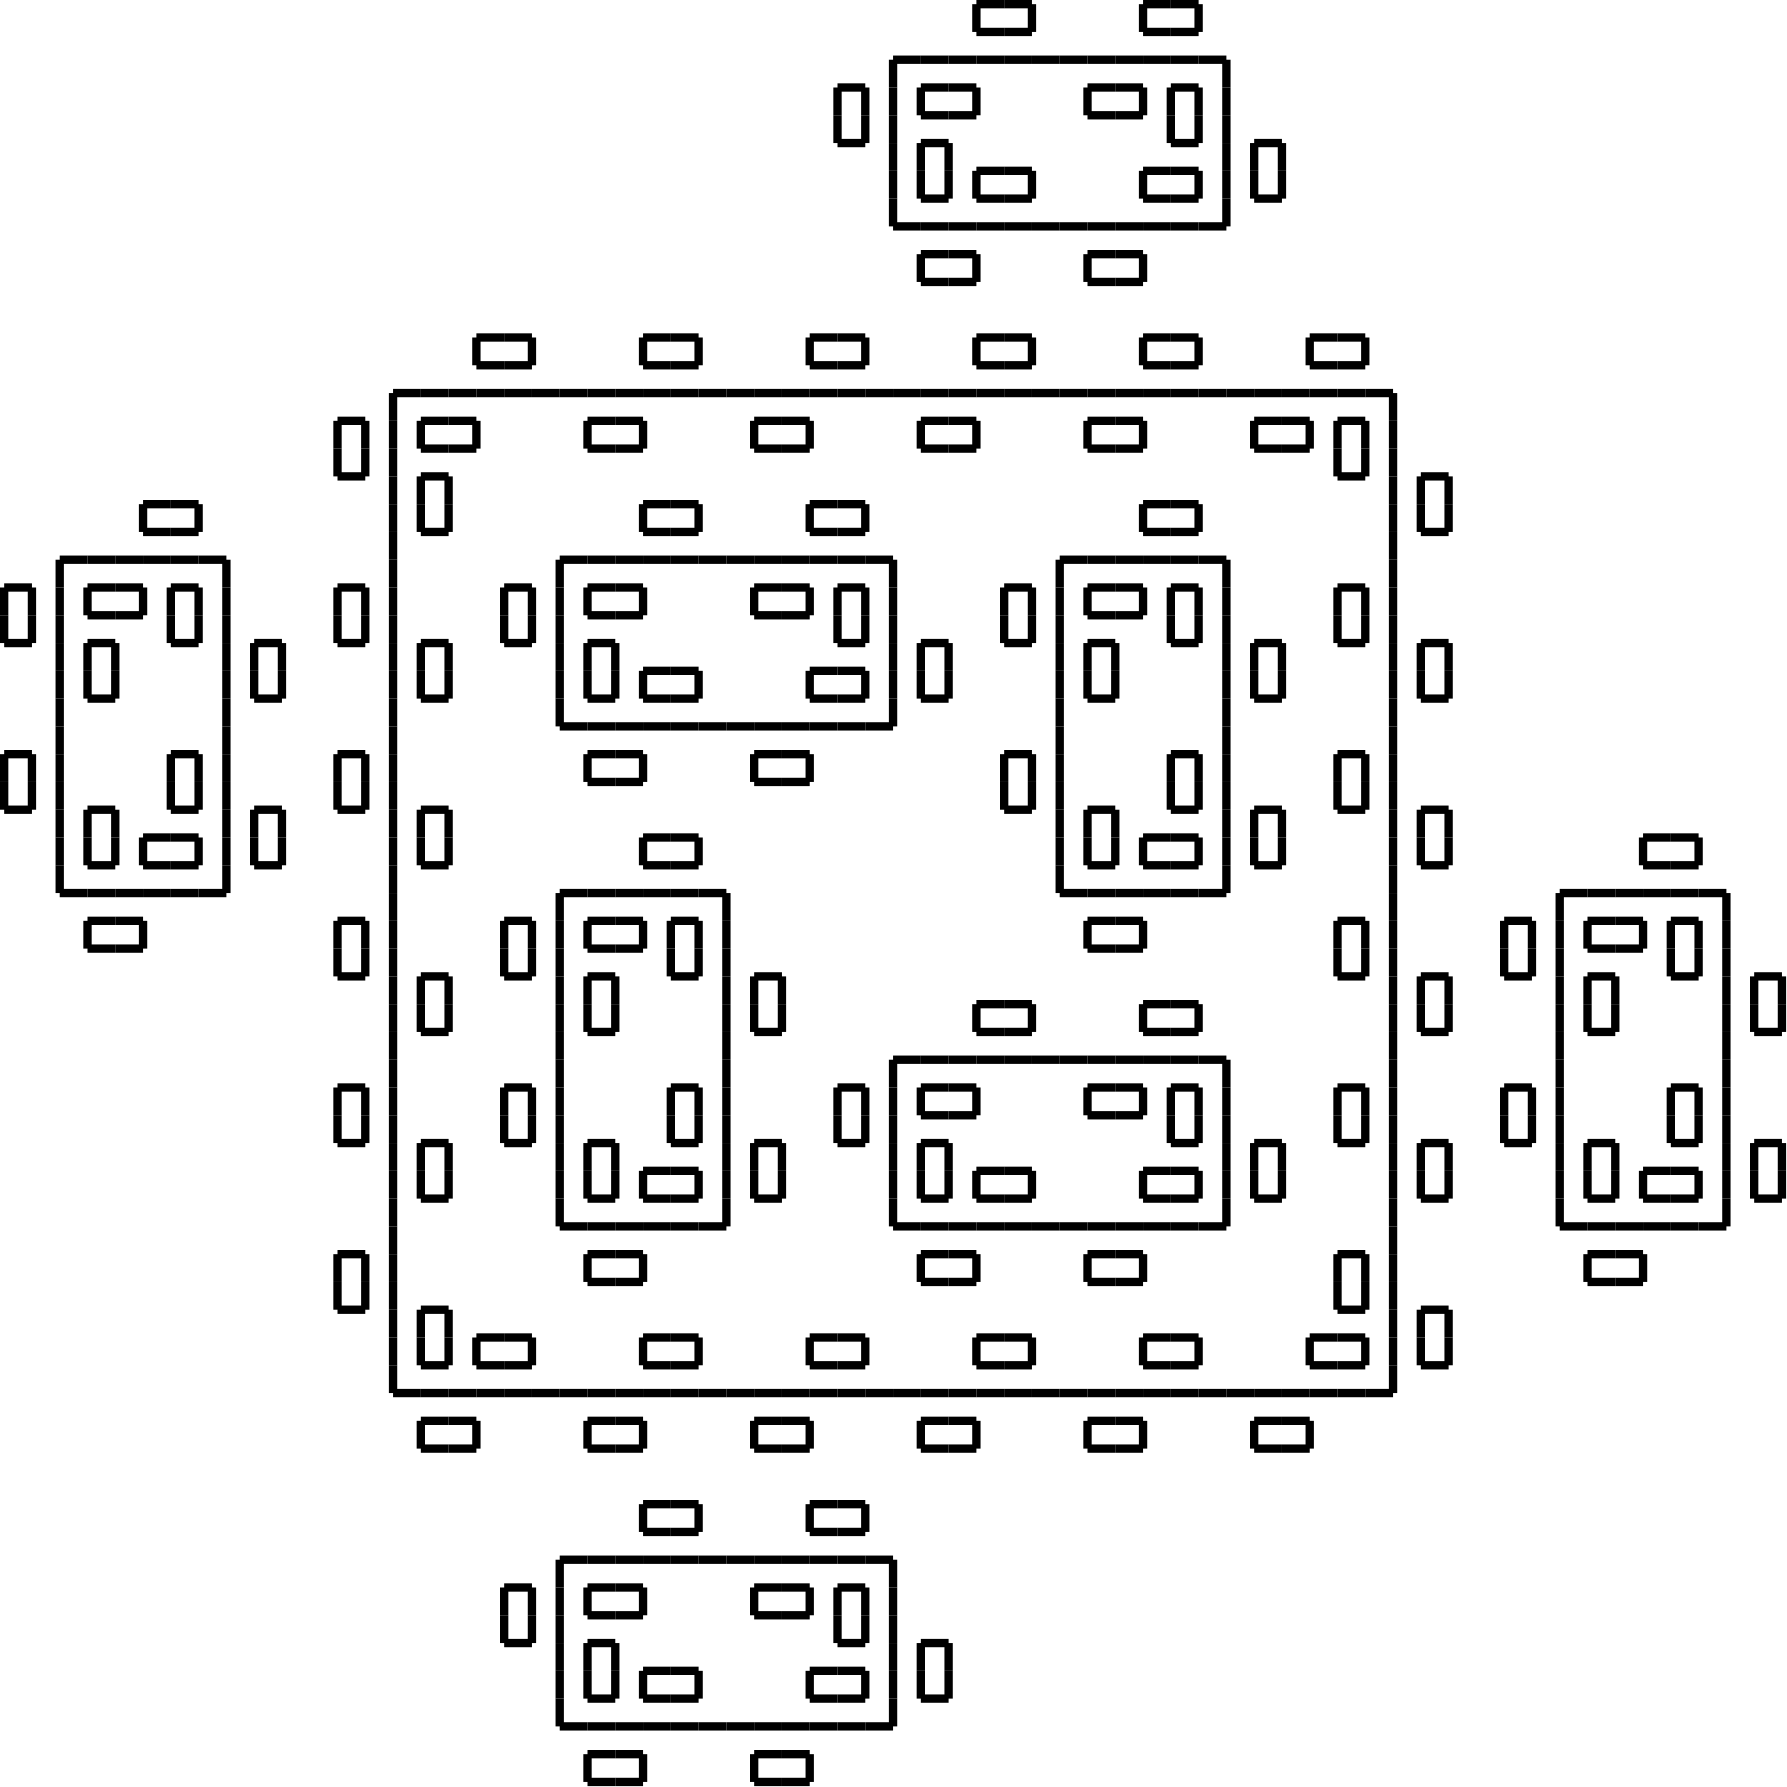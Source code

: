 <?xml version="1.0"?>
<!DOCTYPE ipe SYSTEM "ipe.dtd">
<ipe version="70212" creator="svgtoipe 20240516">
<ipestyle>
<layout paper="668 669" frame="668 669" origin="0 0" crop="no"/>
<opacity name="10%" value="0.10"/>
<opacity name="20%" value="0.20"/>
<opacity name="30%" value="0.30"/>
<opacity name="40%" value="0.40"/>
<opacity name="50%" value="0.50"/>
<opacity name="60%" value="0.60"/>
<opacity name="70%" value="0.70"/>
<opacity name="80%" value="0.80"/>
<opacity name="90%" value="0.90"/>
<pathstyle cap="0" join="0" fillrule="wind"/>
</ipestyle>
<page>
<group matrix="1 0 0 -1 -307 695">
<path stroke="0 0 0" pen="3">
461 181 m 471 181 l
</path>
<path stroke="0 0 0" pen="3">
471 191 m 481 191 l
</path>
<path stroke="0 0 0" pen="3">
481 191 m 491 191 l
</path>
<path stroke="0 0 0" pen="3">
491 191 m 491 201 l
</path>
<path stroke="0 0 0" pen="3">
491 201 m 481 201 l
</path>
<path stroke="0 0 0" pen="3">
481 201 m 471 201 l
</path>
<path stroke="0 0 0" pen="3">
471 201 m 471 191 l
</path>
<path stroke="0 0 0" pen="3">
471 181 m 481 181 l
</path>
<path stroke="0 0 0" pen="3">
481 181 m 491 181 l
</path>
<path stroke="0 0 0" pen="3">
491 171 m 501 171 l
</path>
<path stroke="0 0 0" pen="3">
501 171 m 511 171 l
</path>
<path stroke="0 0 0" pen="3">
511 171 m 511 161 l
</path>
<path stroke="0 0 0" pen="3">
511 161 m 501 161 l
</path>
<path stroke="0 0 0" pen="3">
501 161 m 491 161 l
</path>
<path stroke="0 0 0" pen="3">
491 161 m 491 171 l
</path>
<path stroke="0 0 0" pen="3">
491 181 m 501 181 l
</path>
<path stroke="0 0 0" pen="3">
501 181 m 511 181 l
</path>
<path stroke="0 0 0" pen="3">
511 181 m 521 181 l
</path>
<path stroke="0 0 0" pen="3">
521 241 m 531 241 l
</path>
<path stroke="0 0 0" pen="3">
531 251 m 541 251 l
</path>
<path stroke="0 0 0" pen="3">
541 251 m 551 251 l
</path>
<path stroke="0 0 0" pen="3">
551 251 m 551 261 l
</path>
<path stroke="0 0 0" pen="3">
551 261 m 541 261 l
</path>
<path stroke="0 0 0" pen="3">
541 261 m 531 261 l
</path>
<path stroke="0 0 0" pen="3">
531 261 m 531 251 l
</path>
<path stroke="0 0 0" pen="3">
531 241 m 541 241 l
</path>
<path stroke="0 0 0" pen="3">
541 241 m 551 241 l
</path>
<path stroke="0 0 0" pen="3">
551 231 m 561 231 l
</path>
<path stroke="0 0 0" pen="3">
561 231 m 571 231 l
</path>
<path stroke="0 0 0" pen="3">
571 231 m 571 221 l
</path>
<path stroke="0 0 0" pen="3">
571 221 m 561 221 l
</path>
<path stroke="0 0 0" pen="3">
561 221 m 551 221 l
</path>
<path stroke="0 0 0" pen="3">
551 221 m 551 231 l
</path>
<path stroke="0 0 0" pen="3">
551 241 m 561 241 l
</path>
<path stroke="0 0 0" pen="3">
561 241 m 571 241 l
</path>
<path stroke="0 0 0" pen="3">
571 241 m 581 241 l
</path>
<path stroke="0 0 0" pen="3">
581 241 m 591 241 l
</path>
<path stroke="0 0 0" pen="3">
591 251 m 601 251 l
</path>
<path stroke="0 0 0" pen="3">
601 251 m 611 251 l
</path>
<path stroke="0 0 0" pen="3">
611 251 m 611 261 l
</path>
<path stroke="0 0 0" pen="3">
611 261 m 601 261 l
</path>
<path stroke="0 0 0" pen="3">
601 261 m 591 261 l
</path>
<path stroke="0 0 0" pen="3">
591 261 m 591 251 l
</path>
<path stroke="0 0 0" pen="3">
591 241 m 601 241 l
</path>
<path stroke="0 0 0" pen="3">
601 241 m 611 241 l
</path>
<path stroke="0 0 0" pen="3">
611 231 m 621 231 l
</path>
<path stroke="0 0 0" pen="3">
621 231 m 631 231 l
</path>
<path stroke="0 0 0" pen="3">
631 231 m 631 221 l
</path>
<path stroke="0 0 0" pen="3">
631 221 m 621 221 l
</path>
<path stroke="0 0 0" pen="3">
621 221 m 611 221 l
</path>
<path stroke="0 0 0" pen="3">
611 221 m 611 231 l
</path>
<path stroke="0 0 0" pen="3">
611 241 m 621 241 l
</path>
<path stroke="0 0 0" pen="3">
621 241 m 631 241 l
</path>
<path stroke="0 0 0" pen="3">
631 241 m 641 241 l
</path>
<path stroke="0 0 0" pen="3">
641 241 m 641 251 l
</path>
<path stroke="0 0 0" pen="3">
631 251 m 631 261 l
</path>
<path stroke="0 0 0" pen="3">
631 261 m 631 271 l
</path>
<path stroke="0 0 0" pen="3">
631 271 m 621 271 l
</path>
<path stroke="0 0 0" pen="3">
621 271 m 621 261 l
</path>
<path stroke="0 0 0" pen="3">
621 261 m 621 251 l
</path>
<path stroke="0 0 0" pen="3">
621 251 m 631 251 l
</path>
<path stroke="0 0 0" pen="3">
641 251 m 641 261 l
</path>
<path stroke="0 0 0" pen="3">
641 261 m 641 271 l
</path>
<path stroke="0 0 0" pen="3">
651 271 m 651 281 l
</path>
<path stroke="0 0 0" pen="3">
651 281 m 651 291 l
</path>
<path stroke="0 0 0" pen="3">
651 291 m 661 291 l
</path>
<path stroke="0 0 0" pen="3">
661 291 m 661 281 l
</path>
<path stroke="0 0 0" pen="3">
661 281 m 661 271 l
</path>
<path stroke="0 0 0" pen="3">
661 271 m 651 271 l
</path>
<path stroke="0 0 0" pen="3">
641 271 m 641 281 l
</path>
<path stroke="0 0 0" pen="3">
641 281 m 641 291 l
</path>
<path stroke="0 0 0" pen="3">
641 291 m 641 301 l
</path>
<path stroke="0 0 0" pen="3">
641 301 m 631 301 l
</path>
<path stroke="0 0 0" pen="3">
631 291 m 621 291 l
</path>
<path stroke="0 0 0" pen="3">
621 291 m 611 291 l
</path>
<path stroke="0 0 0" pen="3">
611 291 m 611 281 l
</path>
<path stroke="0 0 0" pen="3">
611 281 m 621 281 l
</path>
<path stroke="0 0 0" pen="3">
621 281 m 631 281 l
</path>
<path stroke="0 0 0" pen="3">
631 281 m 631 291 l
</path>
<path stroke="0 0 0" pen="3">
631 301 m 621 301 l
</path>
<path stroke="0 0 0" pen="3">
621 301 m 611 301 l
</path>
<path stroke="0 0 0" pen="3">
611 311 m 601 311 l
</path>
<path stroke="0 0 0" pen="3">
601 311 m 591 311 l
</path>
<path stroke="0 0 0" pen="3">
591 311 m 591 321 l
</path>
<path stroke="0 0 0" pen="3">
591 321 m 601 321 l
</path>
<path stroke="0 0 0" pen="3">
601 321 m 611 321 l
</path>
<path stroke="0 0 0" pen="3">
611 321 m 611 311 l
</path>
<path stroke="0 0 0" pen="3">
611 301 m 601 301 l
</path>
<path stroke="0 0 0" pen="3">
601 301 m 591 301 l
</path>
<path stroke="0 0 0" pen="3">
591 301 m 581 301 l
</path>
<path stroke="0 0 0" pen="3">
581 301 m 571 301 l
</path>
<path stroke="0 0 0" pen="3">
571 291 m 561 291 l
</path>
<path stroke="0 0 0" pen="3">
561 291 m 551 291 l
</path>
<path stroke="0 0 0" pen="3">
551 291 m 551 281 l
</path>
<path stroke="0 0 0" pen="3">
551 281 m 561 281 l
</path>
<path stroke="0 0 0" pen="3">
561 281 m 571 281 l
</path>
<path stroke="0 0 0" pen="3">
571 281 m 571 291 l
</path>
<path stroke="0 0 0" pen="3">
571 301 m 561 301 l
</path>
<path stroke="0 0 0" pen="3">
561 301 m 551 301 l
</path>
<path stroke="0 0 0" pen="3">
551 311 m 541 311 l
</path>
<path stroke="0 0 0" pen="3">
541 311 m 531 311 l
</path>
<path stroke="0 0 0" pen="3">
531 311 m 531 321 l
</path>
<path stroke="0 0 0" pen="3">
531 321 m 541 321 l
</path>
<path stroke="0 0 0" pen="3">
541 321 m 551 321 l
</path>
<path stroke="0 0 0" pen="3">
551 321 m 551 311 l
</path>
<path stroke="0 0 0" pen="3">
551 301 m 541 301 l
</path>
<path stroke="0 0 0" pen="3">
541 301 m 531 301 l
</path>
<path stroke="0 0 0" pen="3">
531 301 m 521 301 l
</path>
<path stroke="0 0 0" pen="3">
521 301 m 521 291 l
</path>
<path stroke="0 0 0" pen="3">
531 291 m 531 281 l
</path>
<path stroke="0 0 0" pen="3">
531 281 m 531 271 l
</path>
<path stroke="0 0 0" pen="3">
531 271 m 541 271 l
</path>
<path stroke="0 0 0" pen="3">
541 271 m 541 281 l
</path>
<path stroke="0 0 0" pen="3">
541 281 m 541 291 l
</path>
<path stroke="0 0 0" pen="3">
541 291 m 531 291 l
</path>
<path stroke="0 0 0" pen="3">
521 291 m 521 281 l
</path>
<path stroke="0 0 0" pen="3">
521 281 m 521 271 l
</path>
<path stroke="0 0 0" pen="3">
511 271 m 511 261 l
</path>
<path stroke="0 0 0" pen="3">
511 261 m 511 251 l
</path>
<path stroke="0 0 0" pen="3">
511 251 m 501 251 l
</path>
<path stroke="0 0 0" pen="3">
501 251 m 501 261 l
</path>
<path stroke="0 0 0" pen="3">
501 261 m 501 271 l
</path>
<path stroke="0 0 0" pen="3">
501 271 m 511 271 l
</path>
<path stroke="0 0 0" pen="3">
521 271 m 521 261 l
</path>
<path stroke="0 0 0" pen="3">
521 261 m 521 251 l
</path>
<path stroke="0 0 0" pen="3">
521 251 m 521 241 l
</path>
<path stroke="0 0 0" pen="3">
521 181 m 531 181 l
</path>
<path stroke="0 0 0" pen="3">
531 191 m 541 191 l
</path>
<path stroke="0 0 0" pen="3">
541 191 m 551 191 l
</path>
<path stroke="0 0 0" pen="3">
551 191 m 551 201 l
</path>
<path stroke="0 0 0" pen="3">
551 201 m 541 201 l
</path>
<path stroke="0 0 0" pen="3">
541 201 m 531 201 l
</path>
<path stroke="0 0 0" pen="3">
531 201 m 531 191 l
</path>
<path stroke="0 0 0" pen="3">
531 181 m 541 181 l
</path>
<path stroke="0 0 0" pen="3">
541 181 m 551 181 l
</path>
<path stroke="0 0 0" pen="3">
551 171 m 561 171 l
</path>
<path stroke="0 0 0" pen="3">
561 171 m 571 171 l
</path>
<path stroke="0 0 0" pen="3">
571 171 m 571 161 l
</path>
<path stroke="0 0 0" pen="3">
571 161 m 561 161 l
</path>
<path stroke="0 0 0" pen="3">
561 161 m 551 161 l
</path>
<path stroke="0 0 0" pen="3">
551 161 m 551 171 l
</path>
<path stroke="0 0 0" pen="3">
551 181 m 561 181 l
</path>
<path stroke="0 0 0" pen="3">
561 181 m 571 181 l
</path>
<path stroke="0 0 0" pen="3">
571 181 m 581 181 l
</path>
<path stroke="0 0 0" pen="3">
581 181 m 591 181 l
</path>
<path stroke="0 0 0" pen="3">
591 191 m 601 191 l
</path>
<path stroke="0 0 0" pen="3">
601 191 m 611 191 l
</path>
<path stroke="0 0 0" pen="3">
611 191 m 611 201 l
</path>
<path stroke="0 0 0" pen="3">
611 201 m 601 201 l
</path>
<path stroke="0 0 0" pen="3">
601 201 m 591 201 l
</path>
<path stroke="0 0 0" pen="3">
591 201 m 591 191 l
</path>
<path stroke="0 0 0" pen="3">
591 181 m 601 181 l
</path>
<path stroke="0 0 0" pen="3">
601 181 m 611 181 l
</path>
<path stroke="0 0 0" pen="3">
611 171 m 621 171 l
</path>
<path stroke="0 0 0" pen="3">
621 171 m 631 171 l
</path>
<path stroke="0 0 0" pen="3">
631 171 m 631 161 l
</path>
<path stroke="0 0 0" pen="3">
631 161 m 621 161 l
</path>
<path stroke="0 0 0" pen="3">
621 161 m 611 161 l
</path>
<path stroke="0 0 0" pen="3">
611 161 m 611 171 l
</path>
<path stroke="0 0 0" pen="3">
611 181 m 621 181 l
</path>
<path stroke="0 0 0" pen="3">
621 181 m 631 181 l
</path>
<path stroke="0 0 0" pen="3">
631 181 m 641 181 l
</path>
<path stroke="0 0 0" pen="3">
641 121 m 651 121 l
</path>
<path stroke="0 0 0" pen="3">
651 131 m 661 131 l
</path>
<path stroke="0 0 0" pen="3">
661 131 m 671 131 l
</path>
<path stroke="0 0 0" pen="3">
671 131 m 671 141 l
</path>
<path stroke="0 0 0" pen="3">
671 141 m 661 141 l
</path>
<path stroke="0 0 0" pen="3">
661 141 m 651 141 l
</path>
<path stroke="0 0 0" pen="3">
651 141 m 651 131 l
</path>
<path stroke="0 0 0" pen="3">
651 121 m 661 121 l
</path>
<path stroke="0 0 0" pen="3">
661 121 m 671 121 l
</path>
<path stroke="0 0 0" pen="3">
671 111 m 681 111 l
</path>
<path stroke="0 0 0" pen="3">
681 111 m 691 111 l
</path>
<path stroke="0 0 0" pen="3">
691 111 m 691 101 l
</path>
<path stroke="0 0 0" pen="3">
691 101 m 681 101 l
</path>
<path stroke="0 0 0" pen="3">
681 101 m 671 101 l
</path>
<path stroke="0 0 0" pen="3">
671 101 m 671 111 l
</path>
<path stroke="0 0 0" pen="3">
671 121 m 681 121 l
</path>
<path stroke="0 0 0" pen="3">
681 121 m 691 121 l
</path>
<path stroke="0 0 0" pen="3">
691 121 m 701 121 l
</path>
<path stroke="0 0 0" pen="3">
701 121 m 711 121 l
</path>
<path stroke="0 0 0" pen="3">
711 131 m 721 131 l
</path>
<path stroke="0 0 0" pen="3">
721 131 m 731 131 l
</path>
<path stroke="0 0 0" pen="3">
731 131 m 731 141 l
</path>
<path stroke="0 0 0" pen="3">
731 141 m 721 141 l
</path>
<path stroke="0 0 0" pen="3">
721 141 m 711 141 l
</path>
<path stroke="0 0 0" pen="3">
711 141 m 711 131 l
</path>
<path stroke="0 0 0" pen="3">
711 121 m 721 121 l
</path>
<path stroke="0 0 0" pen="3">
721 121 m 731 121 l
</path>
<path stroke="0 0 0" pen="3">
731 111 m 741 111 l
</path>
<path stroke="0 0 0" pen="3">
741 111 m 751 111 l
</path>
<path stroke="0 0 0" pen="3">
751 111 m 751 101 l
</path>
<path stroke="0 0 0" pen="3">
751 101 m 741 101 l
</path>
<path stroke="0 0 0" pen="3">
741 101 m 731 101 l
</path>
<path stroke="0 0 0" pen="3">
731 101 m 731 111 l
</path>
<path stroke="0 0 0" pen="3">
731 121 m 741 121 l
</path>
<path stroke="0 0 0" pen="3">
741 121 m 751 121 l
</path>
<path stroke="0 0 0" pen="3">
751 121 m 761 121 l
</path>
<path stroke="0 0 0" pen="3">
761 121 m 761 111 l
</path>
<path stroke="0 0 0" pen="3">
771 111 m 771 101 l
</path>
<path stroke="0 0 0" pen="3">
771 101 m 771 91 l
</path>
<path stroke="0 0 0" pen="3">
771 91 m 781 91 l
</path>
<path stroke="0 0 0" pen="3">
781 91 m 781 101 l
</path>
<path stroke="0 0 0" pen="3">
781 101 m 781 111 l
</path>
<path stroke="0 0 0" pen="3">
781 111 m 771 111 l
</path>
<path stroke="0 0 0" pen="3">
761 111 m 761 101 l
</path>
<path stroke="0 0 0" pen="3">
761 101 m 761 91 l
</path>
<path stroke="0 0 0" pen="3">
751 91 m 751 81 l
</path>
<path stroke="0 0 0" pen="3">
751 81 m 751 71 l
</path>
<path stroke="0 0 0" pen="3">
751 71 m 741 71 l
</path>
<path stroke="0 0 0" pen="3">
741 71 m 741 81 l
</path>
<path stroke="0 0 0" pen="3">
741 81 m 741 91 l
</path>
<path stroke="0 0 0" pen="3">
741 91 m 751 91 l
</path>
<path stroke="0 0 0" pen="3">
761 91 m 761 81 l
</path>
<path stroke="0 0 0" pen="3">
761 81 m 761 71 l
</path>
<path stroke="0 0 0" pen="3">
761 71 m 761 61 l
</path>
<path stroke="0 0 0" pen="3">
761 61 m 751 61 l
</path>
<path stroke="0 0 0" pen="3">
751 51 m 741 51 l
</path>
<path stroke="0 0 0" pen="3">
741 51 m 731 51 l
</path>
<path stroke="0 0 0" pen="3">
731 51 m 731 41 l
</path>
<path stroke="0 0 0" pen="3">
731 41 m 741 41 l
</path>
<path stroke="0 0 0" pen="3">
741 41 m 751 41 l
</path>
<path stroke="0 0 0" pen="3">
751 41 m 751 51 l
</path>
<path stroke="0 0 0" pen="3">
751 61 m 741 61 l
</path>
<path stroke="0 0 0" pen="3">
741 61 m 731 61 l
</path>
<path stroke="0 0 0" pen="3">
731 71 m 721 71 l
</path>
<path stroke="0 0 0" pen="3">
721 71 m 711 71 l
</path>
<path stroke="0 0 0" pen="3">
711 71 m 711 81 l
</path>
<path stroke="0 0 0" pen="3">
711 81 m 721 81 l
</path>
<path stroke="0 0 0" pen="3">
721 81 m 731 81 l
</path>
<path stroke="0 0 0" pen="3">
731 81 m 731 71 l
</path>
<path stroke="0 0 0" pen="3">
731 61 m 721 61 l
</path>
<path stroke="0 0 0" pen="3">
721 61 m 711 61 l
</path>
<path stroke="0 0 0" pen="3">
711 61 m 701 61 l
</path>
<path stroke="0 0 0" pen="3">
701 61 m 691 61 l
</path>
<path stroke="0 0 0" pen="3">
691 51 m 681 51 l
</path>
<path stroke="0 0 0" pen="3">
681 51 m 671 51 l
</path>
<path stroke="0 0 0" pen="3">
671 51 m 671 41 l
</path>
<path stroke="0 0 0" pen="3">
671 41 m 681 41 l
</path>
<path stroke="0 0 0" pen="3">
681 41 m 691 41 l
</path>
<path stroke="0 0 0" pen="3">
691 41 m 691 51 l
</path>
<path stroke="0 0 0" pen="3">
691 61 m 681 61 l
</path>
<path stroke="0 0 0" pen="3">
681 61 m 671 61 l
</path>
<path stroke="0 0 0" pen="3">
671 71 m 661 71 l
</path>
<path stroke="0 0 0" pen="3">
661 71 m 651 71 l
</path>
<path stroke="0 0 0" pen="3">
651 71 m 651 81 l
</path>
<path stroke="0 0 0" pen="3">
651 81 m 661 81 l
</path>
<path stroke="0 0 0" pen="3">
661 81 m 671 81 l
</path>
<path stroke="0 0 0" pen="3">
671 81 m 671 71 l
</path>
<path stroke="0 0 0" pen="3">
671 61 m 661 61 l
</path>
<path stroke="0 0 0" pen="3">
661 61 m 651 61 l
</path>
<path stroke="0 0 0" pen="3">
651 61 m 641 61 l
</path>
<path stroke="0 0 0" pen="3">
641 61 m 641 71 l
</path>
<path stroke="0 0 0" pen="3">
631 71 m 631 81 l
</path>
<path stroke="0 0 0" pen="3">
631 81 m 631 91 l
</path>
<path stroke="0 0 0" pen="3">
631 91 m 621 91 l
</path>
<path stroke="0 0 0" pen="3">
621 91 m 621 81 l
</path>
<path stroke="0 0 0" pen="3">
621 81 m 621 71 l
</path>
<path stroke="0 0 0" pen="3">
621 71 m 631 71 l
</path>
<path stroke="0 0 0" pen="3">
641 71 m 641 81 l
</path>
<path stroke="0 0 0" pen="3">
641 81 m 641 91 l
</path>
<path stroke="0 0 0" pen="3">
651 91 m 651 101 l
</path>
<path stroke="0 0 0" pen="3">
651 101 m 651 111 l
</path>
<path stroke="0 0 0" pen="3">
651 111 m 661 111 l
</path>
<path stroke="0 0 0" pen="3">
661 111 m 661 101 l
</path>
<path stroke="0 0 0" pen="3">
661 101 m 661 91 l
</path>
<path stroke="0 0 0" pen="3">
661 91 m 651 91 l
</path>
<path stroke="0 0 0" pen="3">
641 91 m 641 101 l
</path>
<path stroke="0 0 0" pen="3">
641 101 m 641 111 l
</path>
<path stroke="0 0 0" pen="3">
641 111 m 641 121 l
</path>
<path stroke="0 0 0" pen="3">
641 181 m 651 181 l
</path>
<path stroke="0 0 0" pen="3">
651 191 m 661 191 l
</path>
<path stroke="0 0 0" pen="3">
661 191 m 671 191 l
</path>
<path stroke="0 0 0" pen="3">
671 191 m 671 201 l
</path>
<path stroke="0 0 0" pen="3">
671 201 m 661 201 l
</path>
<path stroke="0 0 0" pen="3">
661 201 m 651 201 l
</path>
<path stroke="0 0 0" pen="3">
651 201 m 651 191 l
</path>
<path stroke="0 0 0" pen="3">
651 181 m 661 181 l
</path>
<path stroke="0 0 0" pen="3">
661 181 m 671 181 l
</path>
<path stroke="0 0 0" pen="3">
671 171 m 681 171 l
</path>
<path stroke="0 0 0" pen="3">
681 171 m 691 171 l
</path>
<path stroke="0 0 0" pen="3">
691 171 m 691 161 l
</path>
<path stroke="0 0 0" pen="3">
691 161 m 681 161 l
</path>
<path stroke="0 0 0" pen="3">
681 161 m 671 161 l
</path>
<path stroke="0 0 0" pen="3">
671 161 m 671 171 l
</path>
<path stroke="0 0 0" pen="3">
671 181 m 681 181 l
</path>
<path stroke="0 0 0" pen="3">
681 181 m 691 181 l
</path>
<path stroke="0 0 0" pen="3">
691 181 m 701 181 l
</path>
<path stroke="0 0 0" pen="3">
701 181 m 711 181 l
</path>
<path stroke="0 0 0" pen="3">
711 191 m 721 191 l
</path>
<path stroke="0 0 0" pen="3">
721 191 m 731 191 l
</path>
<path stroke="0 0 0" pen="3">
731 191 m 731 201 l
</path>
<path stroke="0 0 0" pen="3">
731 201 m 721 201 l
</path>
<path stroke="0 0 0" pen="3">
721 201 m 711 201 l
</path>
<path stroke="0 0 0" pen="3">
711 201 m 711 191 l
</path>
<path stroke="0 0 0" pen="3">
711 181 m 721 181 l
</path>
<path stroke="0 0 0" pen="3">
721 181 m 731 181 l
</path>
<path stroke="0 0 0" pen="3">
731 171 m 741 171 l
</path>
<path stroke="0 0 0" pen="3">
741 171 m 751 171 l
</path>
<path stroke="0 0 0" pen="3">
751 171 m 751 161 l
</path>
<path stroke="0 0 0" pen="3">
751 161 m 741 161 l
</path>
<path stroke="0 0 0" pen="3">
741 161 m 731 161 l
</path>
<path stroke="0 0 0" pen="3">
731 161 m 731 171 l
</path>
<path stroke="0 0 0" pen="3">
731 181 m 741 181 l
</path>
<path stroke="0 0 0" pen="3">
741 181 m 751 181 l
</path>
<path stroke="0 0 0" pen="3">
751 181 m 761 181 l
</path>
<path stroke="0 0 0" pen="3">
761 181 m 771 181 l
</path>
<path stroke="0 0 0" pen="3">
771 191 m 781 191 l
</path>
<path stroke="0 0 0" pen="3">
781 191 m 791 191 l
</path>
<path stroke="0 0 0" pen="3">
791 191 m 791 201 l
</path>
<path stroke="0 0 0" pen="3">
791 201 m 781 201 l
</path>
<path stroke="0 0 0" pen="3">
781 201 m 771 201 l
</path>
<path stroke="0 0 0" pen="3">
771 201 m 771 191 l
</path>
<path stroke="0 0 0" pen="3">
771 181 m 781 181 l
</path>
<path stroke="0 0 0" pen="3">
781 181 m 791 181 l
</path>
<path stroke="0 0 0" pen="3">
791 171 m 801 171 l
</path>
<path stroke="0 0 0" pen="3">
801 171 m 811 171 l
</path>
<path stroke="0 0 0" pen="3">
811 171 m 811 161 l
</path>
<path stroke="0 0 0" pen="3">
811 161 m 801 161 l
</path>
<path stroke="0 0 0" pen="3">
801 161 m 791 161 l
</path>
<path stroke="0 0 0" pen="3">
791 161 m 791 171 l
</path>
<path stroke="0 0 0" pen="3">
791 181 m 801 181 l
</path>
<path stroke="0 0 0" pen="3">
801 181 m 811 181 l
</path>
<path stroke="0 0 0" pen="3">
811 181 m 821 181 l
</path>
<path stroke="0 0 0" pen="3">
821 181 m 821 191 l
</path>
<path stroke="0 0 0" pen="3">
811 191 m 811 201 l
</path>
<path stroke="0 0 0" pen="3">
811 201 m 811 211 l
</path>
<path stroke="0 0 0" pen="3">
811 211 m 801 211 l
</path>
<path stroke="0 0 0" pen="3">
801 211 m 801 201 l
</path>
<path stroke="0 0 0" pen="3">
801 201 m 801 191 l
</path>
<path stroke="0 0 0" pen="3">
801 191 m 811 191 l
</path>
<path stroke="0 0 0" pen="3">
821 191 m 821 201 l
</path>
<path stroke="0 0 0" pen="3">
821 201 m 821 211 l
</path>
<path stroke="0 0 0" pen="3">
831 211 m 831 221 l
</path>
<path stroke="0 0 0" pen="3">
831 221 m 831 231 l
</path>
<path stroke="0 0 0" pen="3">
831 231 m 841 231 l
</path>
<path stroke="0 0 0" pen="3">
841 231 m 841 221 l
</path>
<path stroke="0 0 0" pen="3">
841 221 m 841 211 l
</path>
<path stroke="0 0 0" pen="3">
841 211 m 831 211 l
</path>
<path stroke="0 0 0" pen="3">
821 211 m 821 221 l
</path>
<path stroke="0 0 0" pen="3">
821 221 m 821 231 l
</path>
<path stroke="0 0 0" pen="3">
821 231 m 821 241 l
</path>
<path stroke="0 0 0" pen="3">
761 241 m 761 251 l
</path>
<path stroke="0 0 0" pen="3">
751 251 m 751 261 l
</path>
<path stroke="0 0 0" pen="3">
751 261 m 751 271 l
</path>
<path stroke="0 0 0" pen="3">
751 271 m 741 271 l
</path>
<path stroke="0 0 0" pen="3">
741 271 m 741 261 l
</path>
<path stroke="0 0 0" pen="3">
741 261 m 741 251 l
</path>
<path stroke="0 0 0" pen="3">
741 251 m 751 251 l
</path>
<path stroke="0 0 0" pen="3">
761 251 m 761 261 l
</path>
<path stroke="0 0 0" pen="3">
761 261 m 761 271 l
</path>
<path stroke="0 0 0" pen="3">
771 271 m 771 281 l
</path>
<path stroke="0 0 0" pen="3">
771 281 m 771 291 l
</path>
<path stroke="0 0 0" pen="3">
771 291 m 781 291 l
</path>
<path stroke="0 0 0" pen="3">
781 291 m 781 281 l
</path>
<path stroke="0 0 0" pen="3">
781 281 m 781 271 l
</path>
<path stroke="0 0 0" pen="3">
781 271 m 771 271 l
</path>
<path stroke="0 0 0" pen="3">
761 271 m 761 281 l
</path>
<path stroke="0 0 0" pen="3">
761 281 m 761 291 l
</path>
<path stroke="0 0 0" pen="3">
761 291 m 761 301 l
</path>
<path stroke="0 0 0" pen="3">
761 301 m 761 311 l
</path>
<path stroke="0 0 0" pen="3">
751 311 m 751 321 l
</path>
<path stroke="0 0 0" pen="3">
751 321 m 751 331 l
</path>
<path stroke="0 0 0" pen="3">
751 331 m 741 331 l
</path>
<path stroke="0 0 0" pen="3">
741 331 m 741 321 l
</path>
<path stroke="0 0 0" pen="3">
741 321 m 741 311 l
</path>
<path stroke="0 0 0" pen="3">
741 311 m 751 311 l
</path>
<path stroke="0 0 0" pen="3">
761 311 m 761 321 l
</path>
<path stroke="0 0 0" pen="3">
761 321 m 761 331 l
</path>
<path stroke="0 0 0" pen="3">
771 331 m 771 341 l
</path>
<path stroke="0 0 0" pen="3">
771 341 m 771 351 l
</path>
<path stroke="0 0 0" pen="3">
771 351 m 781 351 l
</path>
<path stroke="0 0 0" pen="3">
781 351 m 781 341 l
</path>
<path stroke="0 0 0" pen="3">
781 341 m 781 331 l
</path>
<path stroke="0 0 0" pen="3">
781 331 m 771 331 l
</path>
<path stroke="0 0 0" pen="3">
761 331 m 761 341 l
</path>
<path stroke="0 0 0" pen="3">
761 341 m 761 351 l
</path>
<path stroke="0 0 0" pen="3">
761 351 m 761 361 l
</path>
<path stroke="0 0 0" pen="3">
761 361 m 751 361 l
</path>
<path stroke="0 0 0" pen="3">
751 351 m 741 351 l
</path>
<path stroke="0 0 0" pen="3">
741 351 m 731 351 l
</path>
<path stroke="0 0 0" pen="3">
731 351 m 731 341 l
</path>
<path stroke="0 0 0" pen="3">
731 341 m 741 341 l
</path>
<path stroke="0 0 0" pen="3">
741 341 m 751 341 l
</path>
<path stroke="0 0 0" pen="3">
751 341 m 751 351 l
</path>
<path stroke="0 0 0" pen="3">
751 361 m 741 361 l
</path>
<path stroke="0 0 0" pen="3">
741 361 m 731 361 l
</path>
<path stroke="0 0 0" pen="3">
731 371 m 721 371 l
</path>
<path stroke="0 0 0" pen="3">
721 371 m 711 371 l
</path>
<path stroke="0 0 0" pen="3">
711 371 m 711 381 l
</path>
<path stroke="0 0 0" pen="3">
711 381 m 721 381 l
</path>
<path stroke="0 0 0" pen="3">
721 381 m 731 381 l
</path>
<path stroke="0 0 0" pen="3">
731 381 m 731 371 l
</path>
<path stroke="0 0 0" pen="3">
731 361 m 721 361 l
</path>
<path stroke="0 0 0" pen="3">
721 361 m 711 361 l
</path>
<path stroke="0 0 0" pen="3">
711 361 m 701 361 l
</path>
<path stroke="0 0 0" pen="3">
701 361 m 701 351 l
</path>
<path stroke="0 0 0" pen="3">
711 351 m 711 341 l
</path>
<path stroke="0 0 0" pen="3">
711 341 m 711 331 l
</path>
<path stroke="0 0 0" pen="3">
711 331 m 721 331 l
</path>
<path stroke="0 0 0" pen="3">
721 331 m 721 341 l
</path>
<path stroke="0 0 0" pen="3">
721 341 m 721 351 l
</path>
<path stroke="0 0 0" pen="3">
721 351 m 711 351 l
</path>
<path stroke="0 0 0" pen="3">
701 351 m 701 341 l
</path>
<path stroke="0 0 0" pen="3">
701 341 m 701 331 l
</path>
<path stroke="0 0 0" pen="3">
691 331 m 691 321 l
</path>
<path stroke="0 0 0" pen="3">
691 321 m 691 311 l
</path>
<path stroke="0 0 0" pen="3">
691 311 m 681 311 l
</path>
<path stroke="0 0 0" pen="3">
681 311 m 681 321 l
</path>
<path stroke="0 0 0" pen="3">
681 321 m 681 331 l
</path>
<path stroke="0 0 0" pen="3">
681 331 m 691 331 l
</path>
<path stroke="0 0 0" pen="3">
701 331 m 701 321 l
</path>
<path stroke="0 0 0" pen="3">
701 321 m 701 311 l
</path>
<path stroke="0 0 0" pen="3">
701 311 m 701 301 l
</path>
<path stroke="0 0 0" pen="3">
701 301 m 701 291 l
</path>
<path stroke="0 0 0" pen="3">
711 291 m 711 281 l
</path>
<path stroke="0 0 0" pen="3">
711 281 m 711 271 l
</path>
<path stroke="0 0 0" pen="3">
711 271 m 721 271 l
</path>
<path stroke="0 0 0" pen="3">
721 271 m 721 281 l
</path>
<path stroke="0 0 0" pen="3">
721 281 m 721 291 l
</path>
<path stroke="0 0 0" pen="3">
721 291 m 711 291 l
</path>
<path stroke="0 0 0" pen="3">
701 291 m 701 281 l
</path>
<path stroke="0 0 0" pen="3">
701 281 m 701 271 l
</path>
<path stroke="0 0 0" pen="3">
691 271 m 691 261 l
</path>
<path stroke="0 0 0" pen="3">
691 261 m 691 251 l
</path>
<path stroke="0 0 0" pen="3">
691 251 m 681 251 l
</path>
<path stroke="0 0 0" pen="3">
681 251 m 681 261 l
</path>
<path stroke="0 0 0" pen="3">
681 261 m 681 271 l
</path>
<path stroke="0 0 0" pen="3">
681 271 m 691 271 l
</path>
<path stroke="0 0 0" pen="3">
701 271 m 701 261 l
</path>
<path stroke="0 0 0" pen="3">
701 261 m 701 251 l
</path>
<path stroke="0 0 0" pen="3">
701 251 m 701 241 l
</path>
<path stroke="0 0 0" pen="3">
701 241 m 711 241 l
</path>
<path stroke="0 0 0" pen="3">
711 251 m 721 251 l
</path>
<path stroke="0 0 0" pen="3">
721 251 m 731 251 l
</path>
<path stroke="0 0 0" pen="3">
731 251 m 731 261 l
</path>
<path stroke="0 0 0" pen="3">
731 261 m 721 261 l
</path>
<path stroke="0 0 0" pen="3">
721 261 m 711 261 l
</path>
<path stroke="0 0 0" pen="3">
711 261 m 711 251 l
</path>
<path stroke="0 0 0" pen="3">
711 241 m 721 241 l
</path>
<path stroke="0 0 0" pen="3">
721 241 m 731 241 l
</path>
<path stroke="0 0 0" pen="3">
731 231 m 741 231 l
</path>
<path stroke="0 0 0" pen="3">
741 231 m 751 231 l
</path>
<path stroke="0 0 0" pen="3">
751 231 m 751 221 l
</path>
<path stroke="0 0 0" pen="3">
751 221 m 741 221 l
</path>
<path stroke="0 0 0" pen="3">
741 221 m 731 221 l
</path>
<path stroke="0 0 0" pen="3">
731 221 m 731 231 l
</path>
<path stroke="0 0 0" pen="3">
731 241 m 741 241 l
</path>
<path stroke="0 0 0" pen="3">
741 241 m 751 241 l
</path>
<path stroke="0 0 0" pen="3">
751 241 m 761 241 l
</path>
<path stroke="0 0 0" pen="3">
821 241 m 821 251 l
</path>
<path stroke="0 0 0" pen="3">
811 251 m 811 261 l
</path>
<path stroke="0 0 0" pen="3">
811 261 m 811 271 l
</path>
<path stroke="0 0 0" pen="3">
811 271 m 801 271 l
</path>
<path stroke="0 0 0" pen="3">
801 271 m 801 261 l
</path>
<path stroke="0 0 0" pen="3">
801 261 m 801 251 l
</path>
<path stroke="0 0 0" pen="3">
801 251 m 811 251 l
</path>
<path stroke="0 0 0" pen="3">
821 251 m 821 261 l
</path>
<path stroke="0 0 0" pen="3">
821 261 m 821 271 l
</path>
<path stroke="0 0 0" pen="3">
831 271 m 831 281 l
</path>
<path stroke="0 0 0" pen="3">
831 281 m 831 291 l
</path>
<path stroke="0 0 0" pen="3">
831 291 m 841 291 l
</path>
<path stroke="0 0 0" pen="3">
841 291 m 841 281 l
</path>
<path stroke="0 0 0" pen="3">
841 281 m 841 271 l
</path>
<path stroke="0 0 0" pen="3">
841 271 m 831 271 l
</path>
<path stroke="0 0 0" pen="3">
821 271 m 821 281 l
</path>
<path stroke="0 0 0" pen="3">
821 281 m 821 291 l
</path>
<path stroke="0 0 0" pen="3">
821 291 m 821 301 l
</path>
<path stroke="0 0 0" pen="3">
821 301 m 821 311 l
</path>
<path stroke="0 0 0" pen="3">
811 311 m 811 321 l
</path>
<path stroke="0 0 0" pen="3">
811 321 m 811 331 l
</path>
<path stroke="0 0 0" pen="3">
811 331 m 801 331 l
</path>
<path stroke="0 0 0" pen="3">
801 331 m 801 321 l
</path>
<path stroke="0 0 0" pen="3">
801 321 m 801 311 l
</path>
<path stroke="0 0 0" pen="3">
801 311 m 811 311 l
</path>
<path stroke="0 0 0" pen="3">
821 311 m 821 321 l
</path>
<path stroke="0 0 0" pen="3">
821 321 m 821 331 l
</path>
<path stroke="0 0 0" pen="3">
831 331 m 831 341 l
</path>
<path stroke="0 0 0" pen="3">
831 341 m 831 351 l
</path>
<path stroke="0 0 0" pen="3">
831 351 m 841 351 l
</path>
<path stroke="0 0 0" pen="3">
841 351 m 841 341 l
</path>
<path stroke="0 0 0" pen="3">
841 341 m 841 331 l
</path>
<path stroke="0 0 0" pen="3">
841 331 m 831 331 l
</path>
<path stroke="0 0 0" pen="3">
821 331 m 821 341 l
</path>
<path stroke="0 0 0" pen="3">
821 341 m 821 351 l
</path>
<path stroke="0 0 0" pen="3">
821 351 m 821 361 l
</path>
<path stroke="0 0 0" pen="3">
881 361 m 881 371 l
</path>
<path stroke="0 0 0" pen="3">
871 371 m 871 381 l
</path>
<path stroke="0 0 0" pen="3">
871 381 m 871 391 l
</path>
<path stroke="0 0 0" pen="3">
871 391 m 861 391 l
</path>
<path stroke="0 0 0" pen="3">
861 391 m 861 381 l
</path>
<path stroke="0 0 0" pen="3">
861 381 m 861 371 l
</path>
<path stroke="0 0 0" pen="3">
861 371 m 871 371 l
</path>
<path stroke="0 0 0" pen="3">
881 371 m 881 381 l
</path>
<path stroke="0 0 0" pen="3">
881 381 m 881 391 l
</path>
<path stroke="0 0 0" pen="3">
891 391 m 891 401 l
</path>
<path stroke="0 0 0" pen="3">
891 401 m 891 411 l
</path>
<path stroke="0 0 0" pen="3">
891 411 m 901 411 l
</path>
<path stroke="0 0 0" pen="3">
901 411 m 901 401 l
</path>
<path stroke="0 0 0" pen="3">
901 401 m 901 391 l
</path>
<path stroke="0 0 0" pen="3">
901 391 m 891 391 l
</path>
<path stroke="0 0 0" pen="3">
881 391 m 881 401 l
</path>
<path stroke="0 0 0" pen="3">
881 401 m 881 411 l
</path>
<path stroke="0 0 0" pen="3">
881 411 m 881 421 l
</path>
<path stroke="0 0 0" pen="3">
881 421 m 881 431 l
</path>
<path stroke="0 0 0" pen="3">
871 431 m 871 441 l
</path>
<path stroke="0 0 0" pen="3">
871 441 m 871 451 l
</path>
<path stroke="0 0 0" pen="3">
871 451 m 861 451 l
</path>
<path stroke="0 0 0" pen="3">
861 451 m 861 441 l
</path>
<path stroke="0 0 0" pen="3">
861 441 m 861 431 l
</path>
<path stroke="0 0 0" pen="3">
861 431 m 871 431 l
</path>
<path stroke="0 0 0" pen="3">
881 431 m 881 441 l
</path>
<path stroke="0 0 0" pen="3">
881 441 m 881 451 l
</path>
<path stroke="0 0 0" pen="3">
891 451 m 891 461 l
</path>
<path stroke="0 0 0" pen="3">
891 461 m 891 471 l
</path>
<path stroke="0 0 0" pen="3">
891 471 m 901 471 l
</path>
<path stroke="0 0 0" pen="3">
901 471 m 901 461 l
</path>
<path stroke="0 0 0" pen="3">
901 461 m 901 451 l
</path>
<path stroke="0 0 0" pen="3">
901 451 m 891 451 l
</path>
<path stroke="0 0 0" pen="3">
881 451 m 881 461 l
</path>
<path stroke="0 0 0" pen="3">
881 461 m 881 471 l
</path>
<path stroke="0 0 0" pen="3">
881 471 m 881 481 l
</path>
<path stroke="0 0 0" pen="3">
881 481 m 891 481 l
</path>
<path stroke="0 0 0" pen="3">
891 491 m 901 491 l
</path>
<path stroke="0 0 0" pen="3">
901 491 m 911 491 l
</path>
<path stroke="0 0 0" pen="3">
911 491 m 911 501 l
</path>
<path stroke="0 0 0" pen="3">
911 501 m 901 501 l
</path>
<path stroke="0 0 0" pen="3">
901 501 m 891 501 l
</path>
<path stroke="0 0 0" pen="3">
891 501 m 891 491 l
</path>
<path stroke="0 0 0" pen="3">
891 481 m 901 481 l
</path>
<path stroke="0 0 0" pen="3">
901 481 m 911 481 l
</path>
<path stroke="0 0 0" pen="3">
911 471 m 921 471 l
</path>
<path stroke="0 0 0" pen="3">
921 471 m 931 471 l
</path>
<path stroke="0 0 0" pen="3">
931 471 m 931 461 l
</path>
<path stroke="0 0 0" pen="3">
931 461 m 921 461 l
</path>
<path stroke="0 0 0" pen="3">
921 461 m 911 461 l
</path>
<path stroke="0 0 0" pen="3">
911 461 m 911 471 l
</path>
<path stroke="0 0 0" pen="3">
911 481 m 921 481 l
</path>
<path stroke="0 0 0" pen="3">
921 481 m 931 481 l
</path>
<path stroke="0 0 0" pen="3">
931 481 m 941 481 l
</path>
<path stroke="0 0 0" pen="3">
941 481 m 941 471 l
</path>
<path stroke="0 0 0" pen="3">
951 471 m 951 461 l
</path>
<path stroke="0 0 0" pen="3">
951 461 m 951 451 l
</path>
<path stroke="0 0 0" pen="3">
951 451 m 961 451 l
</path>
<path stroke="0 0 0" pen="3">
961 451 m 961 461 l
</path>
<path stroke="0 0 0" pen="3">
961 461 m 961 471 l
</path>
<path stroke="0 0 0" pen="3">
961 471 m 951 471 l
</path>
<path stroke="0 0 0" pen="3">
941 471 m 941 461 l
</path>
<path stroke="0 0 0" pen="3">
941 461 m 941 451 l
</path>
<path stroke="0 0 0" pen="3">
931 451 m 931 441 l
</path>
<path stroke="0 0 0" pen="3">
931 441 m 931 431 l
</path>
<path stroke="0 0 0" pen="3">
931 431 m 921 431 l
</path>
<path stroke="0 0 0" pen="3">
921 431 m 921 441 l
</path>
<path stroke="0 0 0" pen="3">
921 441 m 921 451 l
</path>
<path stroke="0 0 0" pen="3">
921 451 m 931 451 l
</path>
<path stroke="0 0 0" pen="3">
941 451 m 941 441 l
</path>
<path stroke="0 0 0" pen="3">
941 441 m 941 431 l
</path>
<path stroke="0 0 0" pen="3">
941 431 m 941 421 l
</path>
<path stroke="0 0 0" pen="3">
941 421 m 941 411 l
</path>
<path stroke="0 0 0" pen="3">
951 411 m 951 401 l
</path>
<path stroke="0 0 0" pen="3">
951 401 m 951 391 l
</path>
<path stroke="0 0 0" pen="3">
951 391 m 961 391 l
</path>
<path stroke="0 0 0" pen="3">
961 391 m 961 401 l
</path>
<path stroke="0 0 0" pen="3">
961 401 m 961 411 l
</path>
<path stroke="0 0 0" pen="3">
961 411 m 951 411 l
</path>
<path stroke="0 0 0" pen="3">
941 411 m 941 401 l
</path>
<path stroke="0 0 0" pen="3">
941 401 m 941 391 l
</path>
<path stroke="0 0 0" pen="3">
931 391 m 931 381 l
</path>
<path stroke="0 0 0" pen="3">
931 381 m 931 371 l
</path>
<path stroke="0 0 0" pen="3">
931 371 m 921 371 l
</path>
<path stroke="0 0 0" pen="3">
921 371 m 921 381 l
</path>
<path stroke="0 0 0" pen="3">
921 381 m 921 391 l
</path>
<path stroke="0 0 0" pen="3">
921 391 m 931 391 l
</path>
<path stroke="0 0 0" pen="3">
941 391 m 941 381 l
</path>
<path stroke="0 0 0" pen="3">
941 381 m 941 371 l
</path>
<path stroke="0 0 0" pen="3">
941 371 m 941 361 l
</path>
<path stroke="0 0 0" pen="3">
941 361 m 931 361 l
</path>
<path stroke="0 0 0" pen="3">
931 351 m 921 351 l
</path>
<path stroke="0 0 0" pen="3">
921 351 m 911 351 l
</path>
<path stroke="0 0 0" pen="3">
911 351 m 911 341 l
</path>
<path stroke="0 0 0" pen="3">
911 341 m 921 341 l
</path>
<path stroke="0 0 0" pen="3">
921 341 m 931 341 l
</path>
<path stroke="0 0 0" pen="3">
931 341 m 931 351 l
</path>
<path stroke="0 0 0" pen="3">
931 361 m 921 361 l
</path>
<path stroke="0 0 0" pen="3">
921 361 m 911 361 l
</path>
<path stroke="0 0 0" pen="3">
911 371 m 901 371 l
</path>
<path stroke="0 0 0" pen="3">
901 371 m 891 371 l
</path>
<path stroke="0 0 0" pen="3">
891 371 m 891 381 l
</path>
<path stroke="0 0 0" pen="3">
891 381 m 901 381 l
</path>
<path stroke="0 0 0" pen="3">
901 381 m 911 381 l
</path>
<path stroke="0 0 0" pen="3">
911 381 m 911 371 l
</path>
<path stroke="0 0 0" pen="3">
911 361 m 901 361 l
</path>
<path stroke="0 0 0" pen="3">
901 361 m 891 361 l
</path>
<path stroke="0 0 0" pen="3">
891 361 m 881 361 l
</path>
<path stroke="0 0 0" pen="3">
821 361 m 821 371 l
</path>
<path stroke="0 0 0" pen="3">
811 371 m 811 381 l
</path>
<path stroke="0 0 0" pen="3">
811 381 m 811 391 l
</path>
<path stroke="0 0 0" pen="3">
811 391 m 801 391 l
</path>
<path stroke="0 0 0" pen="3">
801 391 m 801 381 l
</path>
<path stroke="0 0 0" pen="3">
801 381 m 801 371 l
</path>
<path stroke="0 0 0" pen="3">
801 371 m 811 371 l
</path>
<path stroke="0 0 0" pen="3">
821 371 m 821 381 l
</path>
<path stroke="0 0 0" pen="3">
821 381 m 821 391 l
</path>
<path stroke="0 0 0" pen="3">
831 391 m 831 401 l
</path>
<path stroke="0 0 0" pen="3">
831 401 m 831 411 l
</path>
<path stroke="0 0 0" pen="3">
831 411 m 841 411 l
</path>
<path stroke="0 0 0" pen="3">
841 411 m 841 401 l
</path>
<path stroke="0 0 0" pen="3">
841 401 m 841 391 l
</path>
<path stroke="0 0 0" pen="3">
841 391 m 831 391 l
</path>
<path stroke="0 0 0" pen="3">
821 391 m 821 401 l
</path>
<path stroke="0 0 0" pen="3">
821 401 m 821 411 l
</path>
<path stroke="0 0 0" pen="3">
821 411 m 821 421 l
</path>
<path stroke="0 0 0" pen="3">
821 421 m 821 431 l
</path>
<path stroke="0 0 0" pen="3">
811 431 m 811 441 l
</path>
<path stroke="0 0 0" pen="3">
811 441 m 811 451 l
</path>
<path stroke="0 0 0" pen="3">
811 451 m 801 451 l
</path>
<path stroke="0 0 0" pen="3">
801 451 m 801 441 l
</path>
<path stroke="0 0 0" pen="3">
801 441 m 801 431 l
</path>
<path stroke="0 0 0" pen="3">
801 431 m 811 431 l
</path>
<path stroke="0 0 0" pen="3">
821 431 m 821 441 l
</path>
<path stroke="0 0 0" pen="3">
821 441 m 821 451 l
</path>
<path stroke="0 0 0" pen="3">
831 451 m 831 461 l
</path>
<path stroke="0 0 0" pen="3">
831 461 m 831 471 l
</path>
<path stroke="0 0 0" pen="3">
831 471 m 841 471 l
</path>
<path stroke="0 0 0" pen="3">
841 471 m 841 461 l
</path>
<path stroke="0 0 0" pen="3">
841 461 m 841 451 l
</path>
<path stroke="0 0 0" pen="3">
841 451 m 831 451 l
</path>
<path stroke="0 0 0" pen="3">
821 451 m 821 461 l
</path>
<path stroke="0 0 0" pen="3">
821 461 m 821 471 l
</path>
<path stroke="0 0 0" pen="3">
821 471 m 821 481 l
</path>
<path stroke="0 0 0" pen="3">
821 481 m 821 491 l
</path>
<path stroke="0 0 0" pen="3">
811 491 m 811 501 l
</path>
<path stroke="0 0 0" pen="3">
811 501 m 811 511 l
</path>
<path stroke="0 0 0" pen="3">
811 511 m 801 511 l
</path>
<path stroke="0 0 0" pen="3">
801 511 m 801 501 l
</path>
<path stroke="0 0 0" pen="3">
801 501 m 801 491 l
</path>
<path stroke="0 0 0" pen="3">
801 491 m 811 491 l
</path>
<path stroke="0 0 0" pen="3">
821 491 m 821 501 l
</path>
<path stroke="0 0 0" pen="3">
821 501 m 821 511 l
</path>
<path stroke="0 0 0" pen="3">
831 511 m 831 521 l
</path>
<path stroke="0 0 0" pen="3">
831 521 m 831 531 l
</path>
<path stroke="0 0 0" pen="3">
831 531 m 841 531 l
</path>
<path stroke="0 0 0" pen="3">
841 531 m 841 521 l
</path>
<path stroke="0 0 0" pen="3">
841 521 m 841 511 l
</path>
<path stroke="0 0 0" pen="3">
841 511 m 831 511 l
</path>
<path stroke="0 0 0" pen="3">
821 511 m 821 521 l
</path>
<path stroke="0 0 0" pen="3">
821 521 m 821 531 l
</path>
<path stroke="0 0 0" pen="3">
821 531 m 821 541 l
</path>
<path stroke="0 0 0" pen="3">
821 541 m 811 541 l
</path>
<path stroke="0 0 0" pen="3">
811 531 m 801 531 l
</path>
<path stroke="0 0 0" pen="3">
801 531 m 791 531 l
</path>
<path stroke="0 0 0" pen="3">
791 531 m 791 521 l
</path>
<path stroke="0 0 0" pen="3">
791 521 m 801 521 l
</path>
<path stroke="0 0 0" pen="3">
801 521 m 811 521 l
</path>
<path stroke="0 0 0" pen="3">
811 521 m 811 531 l
</path>
<path stroke="0 0 0" pen="3">
811 541 m 801 541 l
</path>
<path stroke="0 0 0" pen="3">
801 541 m 791 541 l
</path>
<path stroke="0 0 0" pen="3">
791 551 m 781 551 l
</path>
<path stroke="0 0 0" pen="3">
781 551 m 771 551 l
</path>
<path stroke="0 0 0" pen="3">
771 551 m 771 561 l
</path>
<path stroke="0 0 0" pen="3">
771 561 m 781 561 l
</path>
<path stroke="0 0 0" pen="3">
781 561 m 791 561 l
</path>
<path stroke="0 0 0" pen="3">
791 561 m 791 551 l
</path>
<path stroke="0 0 0" pen="3">
791 541 m 781 541 l
</path>
<path stroke="0 0 0" pen="3">
781 541 m 771 541 l
</path>
<path stroke="0 0 0" pen="3">
771 541 m 761 541 l
</path>
<path stroke="0 0 0" pen="3">
761 481 m 751 481 l
</path>
<path stroke="0 0 0" pen="3">
751 471 m 741 471 l
</path>
<path stroke="0 0 0" pen="3">
741 471 m 731 471 l
</path>
<path stroke="0 0 0" pen="3">
731 471 m 731 461 l
</path>
<path stroke="0 0 0" pen="3">
731 461 m 741 461 l
</path>
<path stroke="0 0 0" pen="3">
741 461 m 751 461 l
</path>
<path stroke="0 0 0" pen="3">
751 461 m 751 471 l
</path>
<path stroke="0 0 0" pen="3">
751 481 m 741 481 l
</path>
<path stroke="0 0 0" pen="3">
741 481 m 731 481 l
</path>
<path stroke="0 0 0" pen="3">
731 491 m 721 491 l
</path>
<path stroke="0 0 0" pen="3">
721 491 m 711 491 l
</path>
<path stroke="0 0 0" pen="3">
711 491 m 711 501 l
</path>
<path stroke="0 0 0" pen="3">
711 501 m 721 501 l
</path>
<path stroke="0 0 0" pen="3">
721 501 m 731 501 l
</path>
<path stroke="0 0 0" pen="3">
731 501 m 731 491 l
</path>
<path stroke="0 0 0" pen="3">
731 481 m 721 481 l
</path>
<path stroke="0 0 0" pen="3">
721 481 m 711 481 l
</path>
<path stroke="0 0 0" pen="3">
711 481 m 701 481 l
</path>
<path stroke="0 0 0" pen="3">
701 481 m 691 481 l
</path>
<path stroke="0 0 0" pen="3">
691 471 m 681 471 l
</path>
<path stroke="0 0 0" pen="3">
681 471 m 671 471 l
</path>
<path stroke="0 0 0" pen="3">
671 471 m 671 461 l
</path>
<path stroke="0 0 0" pen="3">
671 461 m 681 461 l
</path>
<path stroke="0 0 0" pen="3">
681 461 m 691 461 l
</path>
<path stroke="0 0 0" pen="3">
691 461 m 691 471 l
</path>
<path stroke="0 0 0" pen="3">
691 481 m 681 481 l
</path>
<path stroke="0 0 0" pen="3">
681 481 m 671 481 l
</path>
<path stroke="0 0 0" pen="3">
671 491 m 661 491 l
</path>
<path stroke="0 0 0" pen="3">
661 491 m 651 491 l
</path>
<path stroke="0 0 0" pen="3">
651 491 m 651 501 l
</path>
<path stroke="0 0 0" pen="3">
651 501 m 661 501 l
</path>
<path stroke="0 0 0" pen="3">
661 501 m 671 501 l
</path>
<path stroke="0 0 0" pen="3">
671 501 m 671 491 l
</path>
<path stroke="0 0 0" pen="3">
671 481 m 661 481 l
</path>
<path stroke="0 0 0" pen="3">
661 481 m 651 481 l
</path>
<path stroke="0 0 0" pen="3">
651 481 m 641 481 l
</path>
<path stroke="0 0 0" pen="3">
641 481 m 641 471 l
</path>
<path stroke="0 0 0" pen="3">
651 471 m 651 461 l
</path>
<path stroke="0 0 0" pen="3">
651 461 m 651 451 l
</path>
<path stroke="0 0 0" pen="3">
651 451 m 661 451 l
</path>
<path stroke="0 0 0" pen="3">
661 451 m 661 461 l
</path>
<path stroke="0 0 0" pen="3">
661 461 m 661 471 l
</path>
<path stroke="0 0 0" pen="3">
661 471 m 651 471 l
</path>
<path stroke="0 0 0" pen="3">
641 471 m 641 461 l
</path>
<path stroke="0 0 0" pen="3">
641 461 m 641 451 l
</path>
<path stroke="0 0 0" pen="3">
631 451 m 631 441 l
</path>
<path stroke="0 0 0" pen="3">
631 441 m 631 431 l
</path>
<path stroke="0 0 0" pen="3">
631 431 m 621 431 l
</path>
<path stroke="0 0 0" pen="3">
621 431 m 621 441 l
</path>
<path stroke="0 0 0" pen="3">
621 441 m 621 451 l
</path>
<path stroke="0 0 0" pen="3">
621 451 m 631 451 l
</path>
<path stroke="0 0 0" pen="3">
641 451 m 641 441 l
</path>
<path stroke="0 0 0" pen="3">
641 441 m 641 431 l
</path>
<path stroke="0 0 0" pen="3">
641 431 m 641 421 l
</path>
<path stroke="0 0 0" pen="3">
641 421 m 651 421 l
</path>
<path stroke="0 0 0" pen="3">
651 431 m 661 431 l
</path>
<path stroke="0 0 0" pen="3">
661 431 m 671 431 l
</path>
<path stroke="0 0 0" pen="3">
671 431 m 671 441 l
</path>
<path stroke="0 0 0" pen="3">
671 441 m 661 441 l
</path>
<path stroke="0 0 0" pen="3">
661 441 m 651 441 l
</path>
<path stroke="0 0 0" pen="3">
651 441 m 651 431 l
</path>
<path stroke="0 0 0" pen="3">
651 421 m 661 421 l
</path>
<path stroke="0 0 0" pen="3">
661 421 m 671 421 l
</path>
<path stroke="0 0 0" pen="3">
671 411 m 681 411 l
</path>
<path stroke="0 0 0" pen="3">
681 411 m 691 411 l
</path>
<path stroke="0 0 0" pen="3">
691 411 m 691 401 l
</path>
<path stroke="0 0 0" pen="3">
691 401 m 681 401 l
</path>
<path stroke="0 0 0" pen="3">
681 401 m 671 401 l
</path>
<path stroke="0 0 0" pen="3">
671 401 m 671 411 l
</path>
<path stroke="0 0 0" pen="3">
671 421 m 681 421 l
</path>
<path stroke="0 0 0" pen="3">
681 421 m 691 421 l
</path>
<path stroke="0 0 0" pen="3">
691 421 m 701 421 l
</path>
<path stroke="0 0 0" pen="3">
701 421 m 711 421 l
</path>
<path stroke="0 0 0" pen="3">
711 431 m 721 431 l
</path>
<path stroke="0 0 0" pen="3">
721 431 m 731 431 l
</path>
<path stroke="0 0 0" pen="3">
731 431 m 731 441 l
</path>
<path stroke="0 0 0" pen="3">
731 441 m 721 441 l
</path>
<path stroke="0 0 0" pen="3">
721 441 m 711 441 l
</path>
<path stroke="0 0 0" pen="3">
711 441 m 711 431 l
</path>
<path stroke="0 0 0" pen="3">
711 421 m 721 421 l
</path>
<path stroke="0 0 0" pen="3">
721 421 m 731 421 l
</path>
<path stroke="0 0 0" pen="3">
731 411 m 741 411 l
</path>
<path stroke="0 0 0" pen="3">
741 411 m 751 411 l
</path>
<path stroke="0 0 0" pen="3">
751 411 m 751 401 l
</path>
<path stroke="0 0 0" pen="3">
751 401 m 741 401 l
</path>
<path stroke="0 0 0" pen="3">
741 401 m 731 401 l
</path>
<path stroke="0 0 0" pen="3">
731 401 m 731 411 l
</path>
<path stroke="0 0 0" pen="3">
731 421 m 741 421 l
</path>
<path stroke="0 0 0" pen="3">
741 421 m 751 421 l
</path>
<path stroke="0 0 0" pen="3">
751 421 m 761 421 l
</path>
<path stroke="0 0 0" pen="3">
761 421 m 761 431 l
</path>
<path stroke="0 0 0" pen="3">
751 431 m 751 441 l
</path>
<path stroke="0 0 0" pen="3">
751 441 m 751 451 l
</path>
<path stroke="0 0 0" pen="3">
751 451 m 741 451 l
</path>
<path stroke="0 0 0" pen="3">
741 451 m 741 441 l
</path>
<path stroke="0 0 0" pen="3">
741 441 m 741 431 l
</path>
<path stroke="0 0 0" pen="3">
741 431 m 751 431 l
</path>
<path stroke="0 0 0" pen="3">
761 431 m 761 441 l
</path>
<path stroke="0 0 0" pen="3">
761 441 m 761 451 l
</path>
<path stroke="0 0 0" pen="3">
771 451 m 771 461 l
</path>
<path stroke="0 0 0" pen="3">
771 461 m 771 471 l
</path>
<path stroke="0 0 0" pen="3">
771 471 m 781 471 l
</path>
<path stroke="0 0 0" pen="3">
781 471 m 781 461 l
</path>
<path stroke="0 0 0" pen="3">
781 461 m 781 451 l
</path>
<path stroke="0 0 0" pen="3">
781 451 m 771 451 l
</path>
<path stroke="0 0 0" pen="3">
761 451 m 761 461 l
</path>
<path stroke="0 0 0" pen="3">
761 461 m 761 471 l
</path>
<path stroke="0 0 0" pen="3">
761 471 m 761 481 l
</path>
<path stroke="0 0 0" pen="3">
761 541 m 751 541 l
</path>
<path stroke="0 0 0" pen="3">
751 531 m 741 531 l
</path>
<path stroke="0 0 0" pen="3">
741 531 m 731 531 l
</path>
<path stroke="0 0 0" pen="3">
731 531 m 731 521 l
</path>
<path stroke="0 0 0" pen="3">
731 521 m 741 521 l
</path>
<path stroke="0 0 0" pen="3">
741 521 m 751 521 l
</path>
<path stroke="0 0 0" pen="3">
751 521 m 751 531 l
</path>
<path stroke="0 0 0" pen="3">
751 541 m 741 541 l
</path>
<path stroke="0 0 0" pen="3">
741 541 m 731 541 l
</path>
<path stroke="0 0 0" pen="3">
731 551 m 721 551 l
</path>
<path stroke="0 0 0" pen="3">
721 551 m 711 551 l
</path>
<path stroke="0 0 0" pen="3">
711 551 m 711 561 l
</path>
<path stroke="0 0 0" pen="3">
711 561 m 721 561 l
</path>
<path stroke="0 0 0" pen="3">
721 561 m 731 561 l
</path>
<path stroke="0 0 0" pen="3">
731 561 m 731 551 l
</path>
<path stroke="0 0 0" pen="3">
731 541 m 721 541 l
</path>
<path stroke="0 0 0" pen="3">
721 541 m 711 541 l
</path>
<path stroke="0 0 0" pen="3">
711 541 m 701 541 l
</path>
<path stroke="0 0 0" pen="3">
701 541 m 691 541 l
</path>
<path stroke="0 0 0" pen="3">
691 531 m 681 531 l
</path>
<path stroke="0 0 0" pen="3">
681 531 m 671 531 l
</path>
<path stroke="0 0 0" pen="3">
671 531 m 671 521 l
</path>
<path stroke="0 0 0" pen="3">
671 521 m 681 521 l
</path>
<path stroke="0 0 0" pen="3">
681 521 m 691 521 l
</path>
<path stroke="0 0 0" pen="3">
691 521 m 691 531 l
</path>
<path stroke="0 0 0" pen="3">
691 541 m 681 541 l
</path>
<path stroke="0 0 0" pen="3">
681 541 m 671 541 l
</path>
<path stroke="0 0 0" pen="3">
671 551 m 661 551 l
</path>
<path stroke="0 0 0" pen="3">
661 551 m 651 551 l
</path>
<path stroke="0 0 0" pen="3">
651 551 m 651 561 l
</path>
<path stroke="0 0 0" pen="3">
651 561 m 661 561 l
</path>
<path stroke="0 0 0" pen="3">
661 561 m 671 561 l
</path>
<path stroke="0 0 0" pen="3">
671 561 m 671 551 l
</path>
<path stroke="0 0 0" pen="3">
671 541 m 661 541 l
</path>
<path stroke="0 0 0" pen="3">
661 541 m 651 541 l
</path>
<path stroke="0 0 0" pen="3">
651 541 m 641 541 l
</path>
<path stroke="0 0 0" pen="3">
641 601 m 631 601 l
</path>
<path stroke="0 0 0" pen="3">
631 591 m 621 591 l
</path>
<path stroke="0 0 0" pen="3">
621 591 m 611 591 l
</path>
<path stroke="0 0 0" pen="3">
611 591 m 611 581 l
</path>
<path stroke="0 0 0" pen="3">
611 581 m 621 581 l
</path>
<path stroke="0 0 0" pen="3">
621 581 m 631 581 l
</path>
<path stroke="0 0 0" pen="3">
631 581 m 631 591 l
</path>
<path stroke="0 0 0" pen="3">
631 601 m 621 601 l
</path>
<path stroke="0 0 0" pen="3">
621 601 m 611 601 l
</path>
<path stroke="0 0 0" pen="3">
611 611 m 601 611 l
</path>
<path stroke="0 0 0" pen="3">
601 611 m 591 611 l
</path>
<path stroke="0 0 0" pen="3">
591 611 m 591 621 l
</path>
<path stroke="0 0 0" pen="3">
591 621 m 601 621 l
</path>
<path stroke="0 0 0" pen="3">
601 621 m 611 621 l
</path>
<path stroke="0 0 0" pen="3">
611 621 m 611 611 l
</path>
<path stroke="0 0 0" pen="3">
611 601 m 601 601 l
</path>
<path stroke="0 0 0" pen="3">
601 601 m 591 601 l
</path>
<path stroke="0 0 0" pen="3">
591 601 m 581 601 l
</path>
<path stroke="0 0 0" pen="3">
581 601 m 571 601 l
</path>
<path stroke="0 0 0" pen="3">
571 591 m 561 591 l
</path>
<path stroke="0 0 0" pen="3">
561 591 m 551 591 l
</path>
<path stroke="0 0 0" pen="3">
551 591 m 551 581 l
</path>
<path stroke="0 0 0" pen="3">
551 581 m 561 581 l
</path>
<path stroke="0 0 0" pen="3">
561 581 m 571 581 l
</path>
<path stroke="0 0 0" pen="3">
571 581 m 571 591 l
</path>
<path stroke="0 0 0" pen="3">
571 601 m 561 601 l
</path>
<path stroke="0 0 0" pen="3">
561 601 m 551 601 l
</path>
<path stroke="0 0 0" pen="3">
551 611 m 541 611 l
</path>
<path stroke="0 0 0" pen="3">
541 611 m 531 611 l
</path>
<path stroke="0 0 0" pen="3">
531 611 m 531 621 l
</path>
<path stroke="0 0 0" pen="3">
531 621 m 541 621 l
</path>
<path stroke="0 0 0" pen="3">
541 621 m 551 621 l
</path>
<path stroke="0 0 0" pen="3">
551 621 m 551 611 l
</path>
<path stroke="0 0 0" pen="3">
551 601 m 541 601 l
</path>
<path stroke="0 0 0" pen="3">
541 601 m 531 601 l
</path>
<path stroke="0 0 0" pen="3">
531 601 m 521 601 l
</path>
<path stroke="0 0 0" pen="3">
521 601 m 521 611 l
</path>
<path stroke="0 0 0" pen="3">
511 611 m 511 621 l
</path>
<path stroke="0 0 0" pen="3">
511 621 m 511 631 l
</path>
<path stroke="0 0 0" pen="3">
511 631 m 501 631 l
</path>
<path stroke="0 0 0" pen="3">
501 631 m 501 621 l
</path>
<path stroke="0 0 0" pen="3">
501 621 m 501 611 l
</path>
<path stroke="0 0 0" pen="3">
501 611 m 511 611 l
</path>
<path stroke="0 0 0" pen="3">
521 611 m 521 621 l
</path>
<path stroke="0 0 0" pen="3">
521 621 m 521 631 l
</path>
<path stroke="0 0 0" pen="3">
531 631 m 531 641 l
</path>
<path stroke="0 0 0" pen="3">
531 641 m 531 651 l
</path>
<path stroke="0 0 0" pen="3">
531 651 m 541 651 l
</path>
<path stroke="0 0 0" pen="3">
541 651 m 541 641 l
</path>
<path stroke="0 0 0" pen="3">
541 641 m 541 631 l
</path>
<path stroke="0 0 0" pen="3">
541 631 m 531 631 l
</path>
<path stroke="0 0 0" pen="3">
521 631 m 521 641 l
</path>
<path stroke="0 0 0" pen="3">
521 641 m 521 651 l
</path>
<path stroke="0 0 0" pen="3">
521 651 m 521 661 l
</path>
<path stroke="0 0 0" pen="3">
521 661 m 531 661 l
</path>
<path stroke="0 0 0" pen="3">
531 671 m 541 671 l
</path>
<path stroke="0 0 0" pen="3">
541 671 m 551 671 l
</path>
<path stroke="0 0 0" pen="3">
551 671 m 551 681 l
</path>
<path stroke="0 0 0" pen="3">
551 681 m 541 681 l
</path>
<path stroke="0 0 0" pen="3">
541 681 m 531 681 l
</path>
<path stroke="0 0 0" pen="3">
531 681 m 531 671 l
</path>
<path stroke="0 0 0" pen="3">
531 661 m 541 661 l
</path>
<path stroke="0 0 0" pen="3">
541 661 m 551 661 l
</path>
<path stroke="0 0 0" pen="3">
551 651 m 561 651 l
</path>
<path stroke="0 0 0" pen="3">
561 651 m 571 651 l
</path>
<path stroke="0 0 0" pen="3">
571 651 m 571 641 l
</path>
<path stroke="0 0 0" pen="3">
571 641 m 561 641 l
</path>
<path stroke="0 0 0" pen="3">
561 641 m 551 641 l
</path>
<path stroke="0 0 0" pen="3">
551 641 m 551 651 l
</path>
<path stroke="0 0 0" pen="3">
551 661 m 561 661 l
</path>
<path stroke="0 0 0" pen="3">
561 661 m 571 661 l
</path>
<path stroke="0 0 0" pen="3">
571 661 m 581 661 l
</path>
<path stroke="0 0 0" pen="3">
581 661 m 591 661 l
</path>
<path stroke="0 0 0" pen="3">
591 671 m 601 671 l
</path>
<path stroke="0 0 0" pen="3">
601 671 m 611 671 l
</path>
<path stroke="0 0 0" pen="3">
611 671 m 611 681 l
</path>
<path stroke="0 0 0" pen="3">
611 681 m 601 681 l
</path>
<path stroke="0 0 0" pen="3">
601 681 m 591 681 l
</path>
<path stroke="0 0 0" pen="3">
591 681 m 591 671 l
</path>
<path stroke="0 0 0" pen="3">
591 661 m 601 661 l
</path>
<path stroke="0 0 0" pen="3">
601 661 m 611 661 l
</path>
<path stroke="0 0 0" pen="3">
611 651 m 621 651 l
</path>
<path stroke="0 0 0" pen="3">
621 651 m 631 651 l
</path>
<path stroke="0 0 0" pen="3">
631 651 m 631 641 l
</path>
<path stroke="0 0 0" pen="3">
631 641 m 621 641 l
</path>
<path stroke="0 0 0" pen="3">
621 641 m 611 641 l
</path>
<path stroke="0 0 0" pen="3">
611 641 m 611 651 l
</path>
<path stroke="0 0 0" pen="3">
611 661 m 621 661 l
</path>
<path stroke="0 0 0" pen="3">
621 661 m 631 661 l
</path>
<path stroke="0 0 0" pen="3">
631 661 m 641 661 l
</path>
<path stroke="0 0 0" pen="3">
641 661 m 641 651 l
</path>
<path stroke="0 0 0" pen="3">
651 651 m 651 641 l
</path>
<path stroke="0 0 0" pen="3">
651 641 m 651 631 l
</path>
<path stroke="0 0 0" pen="3">
651 631 m 661 631 l
</path>
<path stroke="0 0 0" pen="3">
661 631 m 661 641 l
</path>
<path stroke="0 0 0" pen="3">
661 641 m 661 651 l
</path>
<path stroke="0 0 0" pen="3">
661 651 m 651 651 l
</path>
<path stroke="0 0 0" pen="3">
641 651 m 641 641 l
</path>
<path stroke="0 0 0" pen="3">
641 641 m 641 631 l
</path>
<path stroke="0 0 0" pen="3">
631 631 m 631 621 l
</path>
<path stroke="0 0 0" pen="3">
631 621 m 631 611 l
</path>
<path stroke="0 0 0" pen="3">
631 611 m 621 611 l
</path>
<path stroke="0 0 0" pen="3">
621 611 m 621 621 l
</path>
<path stroke="0 0 0" pen="3">
621 621 m 621 631 l
</path>
<path stroke="0 0 0" pen="3">
621 631 m 631 631 l
</path>
<path stroke="0 0 0" pen="3">
641 631 m 641 621 l
</path>
<path stroke="0 0 0" pen="3">
641 621 m 641 611 l
</path>
<path stroke="0 0 0" pen="3">
641 611 m 641 601 l
</path>
<path stroke="0 0 0" pen="3">
641 541 m 631 541 l
</path>
<path stroke="0 0 0" pen="3">
631 531 m 621 531 l
</path>
<path stroke="0 0 0" pen="3">
621 531 m 611 531 l
</path>
<path stroke="0 0 0" pen="3">
611 531 m 611 521 l
</path>
<path stroke="0 0 0" pen="3">
611 521 m 621 521 l
</path>
<path stroke="0 0 0" pen="3">
621 521 m 631 521 l
</path>
<path stroke="0 0 0" pen="3">
631 521 m 631 531 l
</path>
<path stroke="0 0 0" pen="3">
631 541 m 621 541 l
</path>
<path stroke="0 0 0" pen="3">
621 541 m 611 541 l
</path>
<path stroke="0 0 0" pen="3">
611 551 m 601 551 l
</path>
<path stroke="0 0 0" pen="3">
601 551 m 591 551 l
</path>
<path stroke="0 0 0" pen="3">
591 551 m 591 561 l
</path>
<path stroke="0 0 0" pen="3">
591 561 m 601 561 l
</path>
<path stroke="0 0 0" pen="3">
601 561 m 611 561 l
</path>
<path stroke="0 0 0" pen="3">
611 561 m 611 551 l
</path>
<path stroke="0 0 0" pen="3">
611 541 m 601 541 l
</path>
<path stroke="0 0 0" pen="3">
601 541 m 591 541 l
</path>
<path stroke="0 0 0" pen="3">
591 541 m 581 541 l
</path>
<path stroke="0 0 0" pen="3">
581 541 m 571 541 l
</path>
<path stroke="0 0 0" pen="3">
571 531 m 561 531 l
</path>
<path stroke="0 0 0" pen="3">
561 531 m 551 531 l
</path>
<path stroke="0 0 0" pen="3">
551 531 m 551 521 l
</path>
<path stroke="0 0 0" pen="3">
551 521 m 561 521 l
</path>
<path stroke="0 0 0" pen="3">
561 521 m 571 521 l
</path>
<path stroke="0 0 0" pen="3">
571 521 m 571 531 l
</path>
<path stroke="0 0 0" pen="3">
571 541 m 561 541 l
</path>
<path stroke="0 0 0" pen="3">
561 541 m 551 541 l
</path>
<path stroke="0 0 0" pen="3">
551 551 m 541 551 l
</path>
<path stroke="0 0 0" pen="3">
541 551 m 531 551 l
</path>
<path stroke="0 0 0" pen="3">
531 551 m 531 561 l
</path>
<path stroke="0 0 0" pen="3">
531 561 m 541 561 l
</path>
<path stroke="0 0 0" pen="3">
541 561 m 551 561 l
</path>
<path stroke="0 0 0" pen="3">
551 561 m 551 551 l
</path>
<path stroke="0 0 0" pen="3">
551 541 m 541 541 l
</path>
<path stroke="0 0 0" pen="3">
541 541 m 531 541 l
</path>
<path stroke="0 0 0" pen="3">
531 541 m 521 541 l
</path>
<path stroke="0 0 0" pen="3">
521 541 m 511 541 l
</path>
<path stroke="0 0 0" pen="3">
511 531 m 501 531 l
</path>
<path stroke="0 0 0" pen="3">
501 531 m 491 531 l
</path>
<path stroke="0 0 0" pen="3">
491 531 m 491 521 l
</path>
<path stroke="0 0 0" pen="3">
491 521 m 501 521 l
</path>
<path stroke="0 0 0" pen="3">
501 521 m 511 521 l
</path>
<path stroke="0 0 0" pen="3">
511 521 m 511 531 l
</path>
<path stroke="0 0 0" pen="3">
511 541 m 501 541 l
</path>
<path stroke="0 0 0" pen="3">
501 541 m 491 541 l
</path>
<path stroke="0 0 0" pen="3">
491 551 m 481 551 l
</path>
<path stroke="0 0 0" pen="3">
481 551 m 471 551 l
</path>
<path stroke="0 0 0" pen="3">
471 551 m 471 561 l
</path>
<path stroke="0 0 0" pen="3">
471 561 m 481 561 l
</path>
<path stroke="0 0 0" pen="3">
481 561 m 491 561 l
</path>
<path stroke="0 0 0" pen="3">
491 561 m 491 551 l
</path>
<path stroke="0 0 0" pen="3">
491 541 m 481 541 l
</path>
<path stroke="0 0 0" pen="3">
481 541 m 471 541 l
</path>
<path stroke="0 0 0" pen="3">
471 541 m 461 541 l
</path>
<path stroke="0 0 0" pen="3">
461 541 m 461 531 l
</path>
<path stroke="0 0 0" pen="3">
471 531 m 471 521 l
</path>
<path stroke="0 0 0" pen="3">
471 521 m 471 511 l
</path>
<path stroke="0 0 0" pen="3">
471 511 m 481 511 l
</path>
<path stroke="0 0 0" pen="3">
481 511 m 481 521 l
</path>
<path stroke="0 0 0" pen="3">
481 521 m 481 531 l
</path>
<path stroke="0 0 0" pen="3">
481 531 m 471 531 l
</path>
<path stroke="0 0 0" pen="3">
461 531 m 461 521 l
</path>
<path stroke="0 0 0" pen="3">
461 521 m 461 511 l
</path>
<path stroke="0 0 0" pen="3">
451 511 m 451 501 l
</path>
<path stroke="0 0 0" pen="3">
451 501 m 451 491 l
</path>
<path stroke="0 0 0" pen="3">
451 491 m 441 491 l
</path>
<path stroke="0 0 0" pen="3">
441 491 m 441 501 l
</path>
<path stroke="0 0 0" pen="3">
441 501 m 441 511 l
</path>
<path stroke="0 0 0" pen="3">
441 511 m 451 511 l
</path>
<path stroke="0 0 0" pen="3">
461 511 m 461 501 l
</path>
<path stroke="0 0 0" pen="3">
461 501 m 461 491 l
</path>
<path stroke="0 0 0" pen="3">
461 491 m 461 481 l
</path>
<path stroke="0 0 0" pen="3">
521 481 m 521 471 l
</path>
<path stroke="0 0 0" pen="3">
531 471 m 531 461 l
</path>
<path stroke="0 0 0" pen="3">
531 461 m 531 451 l
</path>
<path stroke="0 0 0" pen="3">
531 451 m 541 451 l
</path>
<path stroke="0 0 0" pen="3">
541 451 m 541 461 l
</path>
<path stroke="0 0 0" pen="3">
541 461 m 541 471 l
</path>
<path stroke="0 0 0" pen="3">
541 471 m 531 471 l
</path>
<path stroke="0 0 0" pen="3">
521 471 m 521 461 l
</path>
<path stroke="0 0 0" pen="3">
521 461 m 521 451 l
</path>
<path stroke="0 0 0" pen="3">
511 451 m 511 441 l
</path>
<path stroke="0 0 0" pen="3">
511 441 m 511 431 l
</path>
<path stroke="0 0 0" pen="3">
511 431 m 501 431 l
</path>
<path stroke="0 0 0" pen="3">
501 431 m 501 441 l
</path>
<path stroke="0 0 0" pen="3">
501 441 m 501 451 l
</path>
<path stroke="0 0 0" pen="3">
501 451 m 511 451 l
</path>
<path stroke="0 0 0" pen="3">
521 451 m 521 441 l
</path>
<path stroke="0 0 0" pen="3">
521 441 m 521 431 l
</path>
<path stroke="0 0 0" pen="3">
521 431 m 521 421 l
</path>
<path stroke="0 0 0" pen="3">
521 421 m 521 411 l
</path>
<path stroke="0 0 0" pen="3">
531 411 m 531 401 l
</path>
<path stroke="0 0 0" pen="3">
531 401 m 531 391 l
</path>
<path stroke="0 0 0" pen="3">
531 391 m 541 391 l
</path>
<path stroke="0 0 0" pen="3">
541 391 m 541 401 l
</path>
<path stroke="0 0 0" pen="3">
541 401 m 541 411 l
</path>
<path stroke="0 0 0" pen="3">
541 411 m 531 411 l
</path>
<path stroke="0 0 0" pen="3">
521 411 m 521 401 l
</path>
<path stroke="0 0 0" pen="3">
521 401 m 521 391 l
</path>
<path stroke="0 0 0" pen="3">
511 391 m 511 381 l
</path>
<path stroke="0 0 0" pen="3">
511 381 m 511 371 l
</path>
<path stroke="0 0 0" pen="3">
511 371 m 501 371 l
</path>
<path stroke="0 0 0" pen="3">
501 371 m 501 381 l
</path>
<path stroke="0 0 0" pen="3">
501 381 m 501 391 l
</path>
<path stroke="0 0 0" pen="3">
501 391 m 511 391 l
</path>
<path stroke="0 0 0" pen="3">
521 391 m 521 381 l
</path>
<path stroke="0 0 0" pen="3">
521 381 m 521 371 l
</path>
<path stroke="0 0 0" pen="3">
521 371 m 521 361 l
</path>
<path stroke="0 0 0" pen="3">
521 361 m 531 361 l
</path>
<path stroke="0 0 0" pen="3">
531 371 m 541 371 l
</path>
<path stroke="0 0 0" pen="3">
541 371 m 551 371 l
</path>
<path stroke="0 0 0" pen="3">
551 371 m 551 381 l
</path>
<path stroke="0 0 0" pen="3">
551 381 m 541 381 l
</path>
<path stroke="0 0 0" pen="3">
541 381 m 531 381 l
</path>
<path stroke="0 0 0" pen="3">
531 381 m 531 371 l
</path>
<path stroke="0 0 0" pen="3">
531 361 m 541 361 l
</path>
<path stroke="0 0 0" pen="3">
541 361 m 551 361 l
</path>
<path stroke="0 0 0" pen="3">
551 351 m 561 351 l
</path>
<path stroke="0 0 0" pen="3">
561 351 m 571 351 l
</path>
<path stroke="0 0 0" pen="3">
571 351 m 571 341 l
</path>
<path stroke="0 0 0" pen="3">
571 341 m 561 341 l
</path>
<path stroke="0 0 0" pen="3">
561 341 m 551 341 l
</path>
<path stroke="0 0 0" pen="3">
551 341 m 551 351 l
</path>
<path stroke="0 0 0" pen="3">
551 361 m 561 361 l
</path>
<path stroke="0 0 0" pen="3">
561 361 m 571 361 l
</path>
<path stroke="0 0 0" pen="3">
571 361 m 581 361 l
</path>
<path stroke="0 0 0" pen="3">
581 361 m 581 371 l
</path>
<path stroke="0 0 0" pen="3">
571 371 m 571 381 l
</path>
<path stroke="0 0 0" pen="3">
571 381 m 571 391 l
</path>
<path stroke="0 0 0" pen="3">
571 391 m 561 391 l
</path>
<path stroke="0 0 0" pen="3">
561 391 m 561 381 l
</path>
<path stroke="0 0 0" pen="3">
561 381 m 561 371 l
</path>
<path stroke="0 0 0" pen="3">
561 371 m 571 371 l
</path>
<path stroke="0 0 0" pen="3">
581 371 m 581 381 l
</path>
<path stroke="0 0 0" pen="3">
581 381 m 581 391 l
</path>
<path stroke="0 0 0" pen="3">
591 391 m 591 401 l
</path>
<path stroke="0 0 0" pen="3">
591 401 m 591 411 l
</path>
<path stroke="0 0 0" pen="3">
591 411 m 601 411 l
</path>
<path stroke="0 0 0" pen="3">
601 411 m 601 401 l
</path>
<path stroke="0 0 0" pen="3">
601 401 m 601 391 l
</path>
<path stroke="0 0 0" pen="3">
601 391 m 591 391 l
</path>
<path stroke="0 0 0" pen="3">
581 391 m 581 401 l
</path>
<path stroke="0 0 0" pen="3">
581 401 m 581 411 l
</path>
<path stroke="0 0 0" pen="3">
581 411 m 581 421 l
</path>
<path stroke="0 0 0" pen="3">
581 421 m 581 431 l
</path>
<path stroke="0 0 0" pen="3">
571 431 m 571 441 l
</path>
<path stroke="0 0 0" pen="3">
571 441 m 571 451 l
</path>
<path stroke="0 0 0" pen="3">
571 451 m 561 451 l
</path>
<path stroke="0 0 0" pen="3">
561 451 m 561 441 l
</path>
<path stroke="0 0 0" pen="3">
561 441 m 561 431 l
</path>
<path stroke="0 0 0" pen="3">
561 431 m 571 431 l
</path>
<path stroke="0 0 0" pen="3">
581 431 m 581 441 l
</path>
<path stroke="0 0 0" pen="3">
581 441 m 581 451 l
</path>
<path stroke="0 0 0" pen="3">
591 451 m 591 461 l
</path>
<path stroke="0 0 0" pen="3">
591 461 m 591 471 l
</path>
<path stroke="0 0 0" pen="3">
591 471 m 601 471 l
</path>
<path stroke="0 0 0" pen="3">
601 471 m 601 461 l
</path>
<path stroke="0 0 0" pen="3">
601 461 m 601 451 l
</path>
<path stroke="0 0 0" pen="3">
601 451 m 591 451 l
</path>
<path stroke="0 0 0" pen="3">
581 451 m 581 461 l
</path>
<path stroke="0 0 0" pen="3">
581 461 m 581 471 l
</path>
<path stroke="0 0 0" pen="3">
581 471 m 581 481 l
</path>
<path stroke="0 0 0" pen="3">
581 481 m 571 481 l
</path>
<path stroke="0 0 0" pen="3">
571 471 m 561 471 l
</path>
<path stroke="0 0 0" pen="3">
561 471 m 551 471 l
</path>
<path stroke="0 0 0" pen="3">
551 471 m 551 461 l
</path>
<path stroke="0 0 0" pen="3">
551 461 m 561 461 l
</path>
<path stroke="0 0 0" pen="3">
561 461 m 571 461 l
</path>
<path stroke="0 0 0" pen="3">
571 461 m 571 471 l
</path>
<path stroke="0 0 0" pen="3">
571 481 m 561 481 l
</path>
<path stroke="0 0 0" pen="3">
561 481 m 551 481 l
</path>
<path stroke="0 0 0" pen="3">
551 491 m 541 491 l
</path>
<path stroke="0 0 0" pen="3">
541 491 m 531 491 l
</path>
<path stroke="0 0 0" pen="3">
531 491 m 531 501 l
</path>
<path stroke="0 0 0" pen="3">
531 501 m 541 501 l
</path>
<path stroke="0 0 0" pen="3">
541 501 m 551 501 l
</path>
<path stroke="0 0 0" pen="3">
551 501 m 551 491 l
</path>
<path stroke="0 0 0" pen="3">
551 481 m 541 481 l
</path>
<path stroke="0 0 0" pen="3">
541 481 m 531 481 l
</path>
<path stroke="0 0 0" pen="3">
531 481 m 521 481 l
</path>
<path stroke="0 0 0" pen="3">
461 481 m 461 471 l
</path>
<path stroke="0 0 0" pen="3">
471 471 m 471 461 l
</path>
<path stroke="0 0 0" pen="3">
471 461 m 471 451 l
</path>
<path stroke="0 0 0" pen="3">
471 451 m 481 451 l
</path>
<path stroke="0 0 0" pen="3">
481 451 m 481 461 l
</path>
<path stroke="0 0 0" pen="3">
481 461 m 481 471 l
</path>
<path stroke="0 0 0" pen="3">
481 471 m 471 471 l
</path>
<path stroke="0 0 0" pen="3">
461 471 m 461 461 l
</path>
<path stroke="0 0 0" pen="3">
461 461 m 461 451 l
</path>
<path stroke="0 0 0" pen="3">
451 451 m 451 441 l
</path>
<path stroke="0 0 0" pen="3">
451 441 m 451 431 l
</path>
<path stroke="0 0 0" pen="3">
451 431 m 441 431 l
</path>
<path stroke="0 0 0" pen="3">
441 431 m 441 441 l
</path>
<path stroke="0 0 0" pen="3">
441 441 m 441 451 l
</path>
<path stroke="0 0 0" pen="3">
441 451 m 451 451 l
</path>
<path stroke="0 0 0" pen="3">
461 451 m 461 441 l
</path>
<path stroke="0 0 0" pen="3">
461 441 m 461 431 l
</path>
<path stroke="0 0 0" pen="3">
461 431 m 461 421 l
</path>
<path stroke="0 0 0" pen="3">
461 421 m 461 411 l
</path>
<path stroke="0 0 0" pen="3">
471 411 m 471 401 l
</path>
<path stroke="0 0 0" pen="3">
471 401 m 471 391 l
</path>
<path stroke="0 0 0" pen="3">
471 391 m 481 391 l
</path>
<path stroke="0 0 0" pen="3">
481 391 m 481 401 l
</path>
<path stroke="0 0 0" pen="3">
481 401 m 481 411 l
</path>
<path stroke="0 0 0" pen="3">
481 411 m 471 411 l
</path>
<path stroke="0 0 0" pen="3">
461 411 m 461 401 l
</path>
<path stroke="0 0 0" pen="3">
461 401 m 461 391 l
</path>
<path stroke="0 0 0" pen="3">
451 391 m 451 381 l
</path>
<path stroke="0 0 0" pen="3">
451 381 m 451 371 l
</path>
<path stroke="0 0 0" pen="3">
451 371 m 441 371 l
</path>
<path stroke="0 0 0" pen="3">
441 371 m 441 381 l
</path>
<path stroke="0 0 0" pen="3">
441 381 m 441 391 l
</path>
<path stroke="0 0 0" pen="3">
441 391 m 451 391 l
</path>
<path stroke="0 0 0" pen="3">
461 391 m 461 381 l
</path>
<path stroke="0 0 0" pen="3">
461 381 m 461 371 l
</path>
<path stroke="0 0 0" pen="3">
461 371 m 461 361 l
</path>
<path stroke="0 0 0" pen="3">
401 361 m 401 351 l
</path>
<path stroke="0 0 0" pen="3">
411 351 m 411 341 l
</path>
<path stroke="0 0 0" pen="3">
411 341 m 411 331 l
</path>
<path stroke="0 0 0" pen="3">
411 331 m 421 331 l
</path>
<path stroke="0 0 0" pen="3">
421 331 m 421 341 l
</path>
<path stroke="0 0 0" pen="3">
421 341 m 421 351 l
</path>
<path stroke="0 0 0" pen="3">
421 351 m 411 351 l
</path>
<path stroke="0 0 0" pen="3">
401 351 m 401 341 l
</path>
<path stroke="0 0 0" pen="3">
401 341 m 401 331 l
</path>
<path stroke="0 0 0" pen="3">
391 331 m 391 321 l
</path>
<path stroke="0 0 0" pen="3">
391 321 m 391 311 l
</path>
<path stroke="0 0 0" pen="3">
391 311 m 381 311 l
</path>
<path stroke="0 0 0" pen="3">
381 311 m 381 321 l
</path>
<path stroke="0 0 0" pen="3">
381 321 m 381 331 l
</path>
<path stroke="0 0 0" pen="3">
381 331 m 391 331 l
</path>
<path stroke="0 0 0" pen="3">
401 331 m 401 321 l
</path>
<path stroke="0 0 0" pen="3">
401 321 m 401 311 l
</path>
<path stroke="0 0 0" pen="3">
401 311 m 401 301 l
</path>
<path stroke="0 0 0" pen="3">
401 301 m 401 291 l
</path>
<path stroke="0 0 0" pen="3">
411 291 m 411 281 l
</path>
<path stroke="0 0 0" pen="3">
411 281 m 411 271 l
</path>
<path stroke="0 0 0" pen="3">
411 271 m 421 271 l
</path>
<path stroke="0 0 0" pen="3">
421 271 m 421 281 l
</path>
<path stroke="0 0 0" pen="3">
421 281 m 421 291 l
</path>
<path stroke="0 0 0" pen="3">
421 291 m 411 291 l
</path>
<path stroke="0 0 0" pen="3">
401 291 m 401 281 l
</path>
<path stroke="0 0 0" pen="3">
401 281 m 401 271 l
</path>
<path stroke="0 0 0" pen="3">
391 271 m 391 261 l
</path>
<path stroke="0 0 0" pen="3">
391 261 m 391 251 l
</path>
<path stroke="0 0 0" pen="3">
391 251 m 381 251 l
</path>
<path stroke="0 0 0" pen="3">
381 251 m 381 261 l
</path>
<path stroke="0 0 0" pen="3">
381 261 m 381 271 l
</path>
<path stroke="0 0 0" pen="3">
381 271 m 391 271 l
</path>
<path stroke="0 0 0" pen="3">
401 271 m 401 261 l
</path>
<path stroke="0 0 0" pen="3">
401 261 m 401 251 l
</path>
<path stroke="0 0 0" pen="3">
401 251 m 401 241 l
</path>
<path stroke="0 0 0" pen="3">
401 241 m 391 241 l
</path>
<path stroke="0 0 0" pen="3">
391 231 m 381 231 l
</path>
<path stroke="0 0 0" pen="3">
381 231 m 371 231 l
</path>
<path stroke="0 0 0" pen="3">
371 231 m 371 221 l
</path>
<path stroke="0 0 0" pen="3">
371 221 m 381 221 l
</path>
<path stroke="0 0 0" pen="3">
381 221 m 391 221 l
</path>
<path stroke="0 0 0" pen="3">
391 221 m 391 231 l
</path>
<path stroke="0 0 0" pen="3">
391 241 m 381 241 l
</path>
<path stroke="0 0 0" pen="3">
381 241 m 371 241 l
</path>
<path stroke="0 0 0" pen="3">
371 251 m 361 251 l
</path>
<path stroke="0 0 0" pen="3">
361 251 m 351 251 l
</path>
<path stroke="0 0 0" pen="3">
351 251 m 351 261 l
</path>
<path stroke="0 0 0" pen="3">
351 261 m 361 261 l
</path>
<path stroke="0 0 0" pen="3">
361 261 m 371 261 l
</path>
<path stroke="0 0 0" pen="3">
371 261 m 371 251 l
</path>
<path stroke="0 0 0" pen="3">
371 241 m 361 241 l
</path>
<path stroke="0 0 0" pen="3">
361 241 m 351 241 l
</path>
<path stroke="0 0 0" pen="3">
351 241 m 341 241 l
</path>
<path stroke="0 0 0" pen="3">
341 241 m 341 251 l
</path>
<path stroke="0 0 0" pen="3">
331 251 m 331 261 l
</path>
<path stroke="0 0 0" pen="3">
331 261 m 331 271 l
</path>
<path stroke="0 0 0" pen="3">
331 271 m 321 271 l
</path>
<path stroke="0 0 0" pen="3">
321 271 m 321 261 l
</path>
<path stroke="0 0 0" pen="3">
321 261 m 321 251 l
</path>
<path stroke="0 0 0" pen="3">
321 251 m 331 251 l
</path>
<path stroke="0 0 0" pen="3">
341 251 m 341 261 l
</path>
<path stroke="0 0 0" pen="3">
341 261 m 341 271 l
</path>
<path stroke="0 0 0" pen="3">
351 271 m 351 281 l
</path>
<path stroke="0 0 0" pen="3">
351 281 m 351 291 l
</path>
<path stroke="0 0 0" pen="3">
351 291 m 361 291 l
</path>
<path stroke="0 0 0" pen="3">
361 291 m 361 281 l
</path>
<path stroke="0 0 0" pen="3">
361 281 m 361 271 l
</path>
<path stroke="0 0 0" pen="3">
361 271 m 351 271 l
</path>
<path stroke="0 0 0" pen="3">
341 271 m 341 281 l
</path>
<path stroke="0 0 0" pen="3">
341 281 m 341 291 l
</path>
<path stroke="0 0 0" pen="3">
341 291 m 341 301 l
</path>
<path stroke="0 0 0" pen="3">
341 301 m 341 311 l
</path>
<path stroke="0 0 0" pen="3">
331 311 m 331 321 l
</path>
<path stroke="0 0 0" pen="3">
331 321 m 331 331 l
</path>
<path stroke="0 0 0" pen="3">
331 331 m 321 331 l
</path>
<path stroke="0 0 0" pen="3">
321 331 m 321 321 l
</path>
<path stroke="0 0 0" pen="3">
321 321 m 321 311 l
</path>
<path stroke="0 0 0" pen="3">
321 311 m 331 311 l
</path>
<path stroke="0 0 0" pen="3">
341 311 m 341 321 l
</path>
<path stroke="0 0 0" pen="3">
341 321 m 341 331 l
</path>
<path stroke="0 0 0" pen="3">
351 331 m 351 341 l
</path>
<path stroke="0 0 0" pen="3">
351 341 m 351 351 l
</path>
<path stroke="0 0 0" pen="3">
351 351 m 361 351 l
</path>
<path stroke="0 0 0" pen="3">
361 351 m 361 341 l
</path>
<path stroke="0 0 0" pen="3">
361 341 m 361 331 l
</path>
<path stroke="0 0 0" pen="3">
361 331 m 351 331 l
</path>
<path stroke="0 0 0" pen="3">
341 331 m 341 341 l
</path>
<path stroke="0 0 0" pen="3">
341 341 m 341 351 l
</path>
<path stroke="0 0 0" pen="3">
341 351 m 341 361 l
</path>
<path stroke="0 0 0" pen="3">
341 361 m 351 361 l
</path>
<path stroke="0 0 0" pen="3">
351 371 m 361 371 l
</path>
<path stroke="0 0 0" pen="3">
361 371 m 371 371 l
</path>
<path stroke="0 0 0" pen="3">
371 371 m 371 381 l
</path>
<path stroke="0 0 0" pen="3">
371 381 m 361 381 l
</path>
<path stroke="0 0 0" pen="3">
361 381 m 351 381 l
</path>
<path stroke="0 0 0" pen="3">
351 381 m 351 371 l
</path>
<path stroke="0 0 0" pen="3">
351 361 m 361 361 l
</path>
<path stroke="0 0 0" pen="3">
361 361 m 371 361 l
</path>
<path stroke="0 0 0" pen="3">
371 351 m 381 351 l
</path>
<path stroke="0 0 0" pen="3">
381 351 m 391 351 l
</path>
<path stroke="0 0 0" pen="3">
391 351 m 391 341 l
</path>
<path stroke="0 0 0" pen="3">
391 341 m 381 341 l
</path>
<path stroke="0 0 0" pen="3">
381 341 m 371 341 l
</path>
<path stroke="0 0 0" pen="3">
371 341 m 371 351 l
</path>
<path stroke="0 0 0" pen="3">
371 361 m 381 361 l
</path>
<path stroke="0 0 0" pen="3">
381 361 m 391 361 l
</path>
<path stroke="0 0 0" pen="3">
391 361 m 401 361 l
</path>
<path stroke="0 0 0" pen="3">
461 361 m 461 351 l
</path>
<path stroke="0 0 0" pen="3">
471 351 m 471 341 l
</path>
<path stroke="0 0 0" pen="3">
471 341 m 471 331 l
</path>
<path stroke="0 0 0" pen="3">
471 331 m 481 331 l
</path>
<path stroke="0 0 0" pen="3">
481 331 m 481 341 l
</path>
<path stroke="0 0 0" pen="3">
481 341 m 481 351 l
</path>
<path stroke="0 0 0" pen="3">
481 351 m 471 351 l
</path>
<path stroke="0 0 0" pen="3">
461 351 m 461 341 l
</path>
<path stroke="0 0 0" pen="3">
461 341 m 461 331 l
</path>
<path stroke="0 0 0" pen="3">
451 331 m 451 321 l
</path>
<path stroke="0 0 0" pen="3">
451 321 m 451 311 l
</path>
<path stroke="0 0 0" pen="3">
451 311 m 441 311 l
</path>
<path stroke="0 0 0" pen="3">
441 311 m 441 321 l
</path>
<path stroke="0 0 0" pen="3">
441 321 m 441 331 l
</path>
<path stroke="0 0 0" pen="3">
441 331 m 451 331 l
</path>
<path stroke="0 0 0" pen="3">
461 331 m 461 321 l
</path>
<path stroke="0 0 0" pen="3">
461 321 m 461 311 l
</path>
<path stroke="0 0 0" pen="3">
461 311 m 461 301 l
</path>
<path stroke="0 0 0" pen="3">
461 301 m 461 291 l
</path>
<path stroke="0 0 0" pen="3">
471 291 m 471 281 l
</path>
<path stroke="0 0 0" pen="3">
471 281 m 471 271 l
</path>
<path stroke="0 0 0" pen="3">
471 271 m 481 271 l
</path>
<path stroke="0 0 0" pen="3">
481 271 m 481 281 l
</path>
<path stroke="0 0 0" pen="3">
481 281 m 481 291 l
</path>
<path stroke="0 0 0" pen="3">
481 291 m 471 291 l
</path>
<path stroke="0 0 0" pen="3">
461 291 m 461 281 l
</path>
<path stroke="0 0 0" pen="3">
461 281 m 461 271 l
</path>
<path stroke="0 0 0" pen="3">
451 271 m 451 261 l
</path>
<path stroke="0 0 0" pen="3">
451 261 m 451 251 l
</path>
<path stroke="0 0 0" pen="3">
451 251 m 441 251 l
</path>
<path stroke="0 0 0" pen="3">
441 251 m 441 261 l
</path>
<path stroke="0 0 0" pen="3">
441 261 m 441 271 l
</path>
<path stroke="0 0 0" pen="3">
441 271 m 451 271 l
</path>
<path stroke="0 0 0" pen="3">
461 271 m 461 261 l
</path>
<path stroke="0 0 0" pen="3">
461 261 m 461 251 l
</path>
<path stroke="0 0 0" pen="3">
461 251 m 461 241 l
</path>
<path stroke="0 0 0" pen="3">
461 241 m 461 231 l
</path>
<path stroke="0 0 0" pen="3">
471 231 m 471 221 l
</path>
<path stroke="0 0 0" pen="3">
471 221 m 471 211 l
</path>
<path stroke="0 0 0" pen="3">
471 211 m 481 211 l
</path>
<path stroke="0 0 0" pen="3">
481 211 m 481 221 l
</path>
<path stroke="0 0 0" pen="3">
481 221 m 481 231 l
</path>
<path stroke="0 0 0" pen="3">
481 231 m 471 231 l
</path>
<path stroke="0 0 0" pen="3">
461 231 m 461 221 l
</path>
<path stroke="0 0 0" pen="3">
461 221 m 461 211 l
</path>
<path stroke="0 0 0" pen="3">
451 211 m 451 201 l
</path>
<path stroke="0 0 0" pen="3">
451 201 m 451 191 l
</path>
<path stroke="0 0 0" pen="3">
451 191 m 441 191 l
</path>
<path stroke="0 0 0" pen="3">
441 191 m 441 201 l
</path>
<path stroke="0 0 0" pen="3">
441 201 m 441 211 l
</path>
<path stroke="0 0 0" pen="3">
441 211 m 451 211 l
</path>
<path stroke="0 0 0" pen="3">
461 211 m 461 201 l
</path>
<path stroke="0 0 0" pen="3">
461 201 m 461 191 l
</path>
<path stroke="0 0 0" pen="3">
461 191 m 461 181 l
</path>
</group>
</page>
</ipe>
